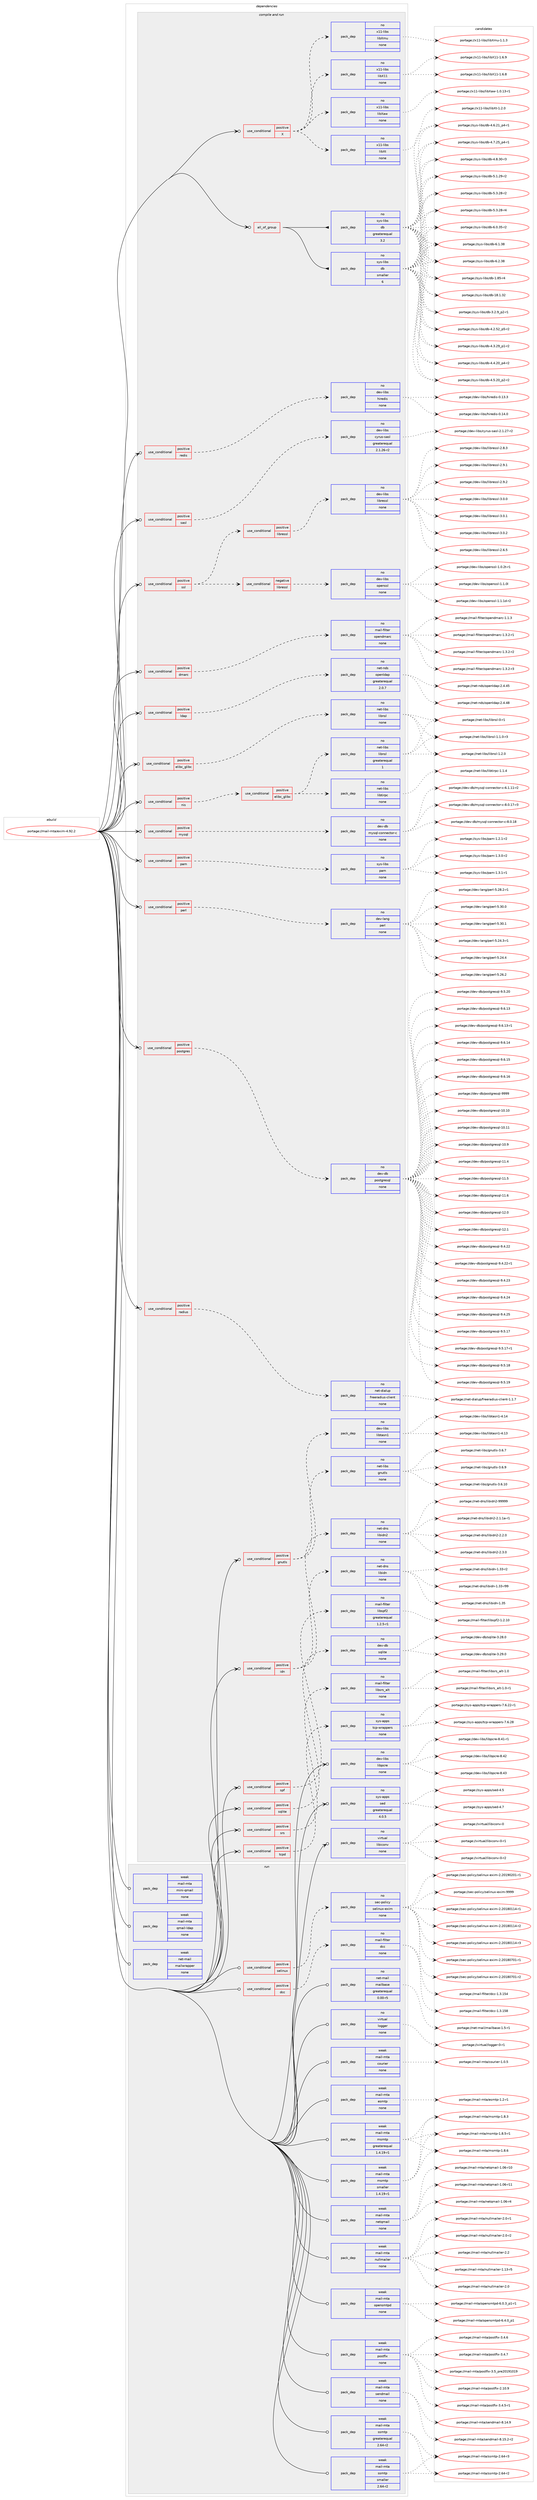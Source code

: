 digraph prolog {

# *************
# Graph options
# *************

newrank=true;
concentrate=true;
compound=true;
graph [rankdir=LR,fontname=Helvetica,fontsize=10,ranksep=1.5];#, ranksep=2.5, nodesep=0.2];
edge  [arrowhead=vee];
node  [fontname=Helvetica,fontsize=10];

# **********
# The ebuild
# **********

subgraph cluster_leftcol {
color=gray;
rank=same;
label=<<i>ebuild</i>>;
id [label="portage://mail-mta/exim-4.92.2", color=red, width=4, href="../mail-mta/exim-4.92.2.svg"];
}

# ****************
# The dependencies
# ****************

subgraph cluster_midcol {
color=gray;
label=<<i>dependencies</i>>;
subgraph cluster_compile {
fillcolor="#eeeeee";
style=filled;
label=<<i>compile</i>>;
}
subgraph cluster_compileandrun {
fillcolor="#eeeeee";
style=filled;
label=<<i>compile and run</i>>;
subgraph all110 {
dependency306724 [label=<<TABLE BORDER="0" CELLBORDER="1" CELLSPACING="0" CELLPADDING="4"><TR><TD CELLPADDING="10">all_of_group</TD></TR></TABLE>>, shape=none, color=red];subgraph pack224732 {
dependency306725 [label=<<TABLE BORDER="0" CELLBORDER="1" CELLSPACING="0" CELLPADDING="4" WIDTH="220"><TR><TD ROWSPAN="6" CELLPADDING="30">pack_dep</TD></TR><TR><TD WIDTH="110">no</TD></TR><TR><TD>sys-libs</TD></TR><TR><TD>db</TD></TR><TR><TD>greaterequal</TD></TR><TR><TD>3.2</TD></TR></TABLE>>, shape=none, color=blue];
}
dependency306724:e -> dependency306725:w [weight=20,style="solid",arrowhead="inv"];
subgraph pack224733 {
dependency306726 [label=<<TABLE BORDER="0" CELLBORDER="1" CELLSPACING="0" CELLPADDING="4" WIDTH="220"><TR><TD ROWSPAN="6" CELLPADDING="30">pack_dep</TD></TR><TR><TD WIDTH="110">no</TD></TR><TR><TD>sys-libs</TD></TR><TR><TD>db</TD></TR><TR><TD>smaller</TD></TR><TR><TD>6</TD></TR></TABLE>>, shape=none, color=blue];
}
dependency306724:e -> dependency306726:w [weight=20,style="solid",arrowhead="inv"];
}
id:e -> dependency306724:w [weight=20,style="solid",arrowhead="odotvee"];
subgraph cond77072 {
dependency306727 [label=<<TABLE BORDER="0" CELLBORDER="1" CELLSPACING="0" CELLPADDING="4"><TR><TD ROWSPAN="3" CELLPADDING="10">use_conditional</TD></TR><TR><TD>positive</TD></TR><TR><TD>X</TD></TR></TABLE>>, shape=none, color=red];
subgraph pack224734 {
dependency306728 [label=<<TABLE BORDER="0" CELLBORDER="1" CELLSPACING="0" CELLPADDING="4" WIDTH="220"><TR><TD ROWSPAN="6" CELLPADDING="30">pack_dep</TD></TR><TR><TD WIDTH="110">no</TD></TR><TR><TD>x11-libs</TD></TR><TR><TD>libX11</TD></TR><TR><TD>none</TD></TR><TR><TD></TD></TR></TABLE>>, shape=none, color=blue];
}
dependency306727:e -> dependency306728:w [weight=20,style="dashed",arrowhead="vee"];
subgraph pack224735 {
dependency306729 [label=<<TABLE BORDER="0" CELLBORDER="1" CELLSPACING="0" CELLPADDING="4" WIDTH="220"><TR><TD ROWSPAN="6" CELLPADDING="30">pack_dep</TD></TR><TR><TD WIDTH="110">no</TD></TR><TR><TD>x11-libs</TD></TR><TR><TD>libXmu</TD></TR><TR><TD>none</TD></TR><TR><TD></TD></TR></TABLE>>, shape=none, color=blue];
}
dependency306727:e -> dependency306729:w [weight=20,style="dashed",arrowhead="vee"];
subgraph pack224736 {
dependency306730 [label=<<TABLE BORDER="0" CELLBORDER="1" CELLSPACING="0" CELLPADDING="4" WIDTH="220"><TR><TD ROWSPAN="6" CELLPADDING="30">pack_dep</TD></TR><TR><TD WIDTH="110">no</TD></TR><TR><TD>x11-libs</TD></TR><TR><TD>libXt</TD></TR><TR><TD>none</TD></TR><TR><TD></TD></TR></TABLE>>, shape=none, color=blue];
}
dependency306727:e -> dependency306730:w [weight=20,style="dashed",arrowhead="vee"];
subgraph pack224737 {
dependency306731 [label=<<TABLE BORDER="0" CELLBORDER="1" CELLSPACING="0" CELLPADDING="4" WIDTH="220"><TR><TD ROWSPAN="6" CELLPADDING="30">pack_dep</TD></TR><TR><TD WIDTH="110">no</TD></TR><TR><TD>x11-libs</TD></TR><TR><TD>libXaw</TD></TR><TR><TD>none</TD></TR><TR><TD></TD></TR></TABLE>>, shape=none, color=blue];
}
dependency306727:e -> dependency306731:w [weight=20,style="dashed",arrowhead="vee"];
}
id:e -> dependency306727:w [weight=20,style="solid",arrowhead="odotvee"];
subgraph cond77073 {
dependency306732 [label=<<TABLE BORDER="0" CELLBORDER="1" CELLSPACING="0" CELLPADDING="4"><TR><TD ROWSPAN="3" CELLPADDING="10">use_conditional</TD></TR><TR><TD>positive</TD></TR><TR><TD>dmarc</TD></TR></TABLE>>, shape=none, color=red];
subgraph pack224738 {
dependency306733 [label=<<TABLE BORDER="0" CELLBORDER="1" CELLSPACING="0" CELLPADDING="4" WIDTH="220"><TR><TD ROWSPAN="6" CELLPADDING="30">pack_dep</TD></TR><TR><TD WIDTH="110">no</TD></TR><TR><TD>mail-filter</TD></TR><TR><TD>opendmarc</TD></TR><TR><TD>none</TD></TR><TR><TD></TD></TR></TABLE>>, shape=none, color=blue];
}
dependency306732:e -> dependency306733:w [weight=20,style="dashed",arrowhead="vee"];
}
id:e -> dependency306732:w [weight=20,style="solid",arrowhead="odotvee"];
subgraph cond77074 {
dependency306734 [label=<<TABLE BORDER="0" CELLBORDER="1" CELLSPACING="0" CELLPADDING="4"><TR><TD ROWSPAN="3" CELLPADDING="10">use_conditional</TD></TR><TR><TD>positive</TD></TR><TR><TD>elibc_glibc</TD></TR></TABLE>>, shape=none, color=red];
subgraph pack224739 {
dependency306735 [label=<<TABLE BORDER="0" CELLBORDER="1" CELLSPACING="0" CELLPADDING="4" WIDTH="220"><TR><TD ROWSPAN="6" CELLPADDING="30">pack_dep</TD></TR><TR><TD WIDTH="110">no</TD></TR><TR><TD>net-libs</TD></TR><TR><TD>libnsl</TD></TR><TR><TD>none</TD></TR><TR><TD></TD></TR></TABLE>>, shape=none, color=blue];
}
dependency306734:e -> dependency306735:w [weight=20,style="dashed",arrowhead="vee"];
}
id:e -> dependency306734:w [weight=20,style="solid",arrowhead="odotvee"];
subgraph cond77075 {
dependency306736 [label=<<TABLE BORDER="0" CELLBORDER="1" CELLSPACING="0" CELLPADDING="4"><TR><TD ROWSPAN="3" CELLPADDING="10">use_conditional</TD></TR><TR><TD>positive</TD></TR><TR><TD>gnutls</TD></TR></TABLE>>, shape=none, color=red];
subgraph pack224740 {
dependency306737 [label=<<TABLE BORDER="0" CELLBORDER="1" CELLSPACING="0" CELLPADDING="4" WIDTH="220"><TR><TD ROWSPAN="6" CELLPADDING="30">pack_dep</TD></TR><TR><TD WIDTH="110">no</TD></TR><TR><TD>net-libs</TD></TR><TR><TD>gnutls</TD></TR><TR><TD>none</TD></TR><TR><TD></TD></TR></TABLE>>, shape=none, color=blue];
}
dependency306736:e -> dependency306737:w [weight=20,style="dashed",arrowhead="vee"];
subgraph pack224741 {
dependency306738 [label=<<TABLE BORDER="0" CELLBORDER="1" CELLSPACING="0" CELLPADDING="4" WIDTH="220"><TR><TD ROWSPAN="6" CELLPADDING="30">pack_dep</TD></TR><TR><TD WIDTH="110">no</TD></TR><TR><TD>dev-libs</TD></TR><TR><TD>libtasn1</TD></TR><TR><TD>none</TD></TR><TR><TD></TD></TR></TABLE>>, shape=none, color=blue];
}
dependency306736:e -> dependency306738:w [weight=20,style="dashed",arrowhead="vee"];
}
id:e -> dependency306736:w [weight=20,style="solid",arrowhead="odotvee"];
subgraph cond77076 {
dependency306739 [label=<<TABLE BORDER="0" CELLBORDER="1" CELLSPACING="0" CELLPADDING="4"><TR><TD ROWSPAN="3" CELLPADDING="10">use_conditional</TD></TR><TR><TD>positive</TD></TR><TR><TD>idn</TD></TR></TABLE>>, shape=none, color=red];
subgraph pack224742 {
dependency306740 [label=<<TABLE BORDER="0" CELLBORDER="1" CELLSPACING="0" CELLPADDING="4" WIDTH="220"><TR><TD ROWSPAN="6" CELLPADDING="30">pack_dep</TD></TR><TR><TD WIDTH="110">no</TD></TR><TR><TD>net-dns</TD></TR><TR><TD>libidn</TD></TR><TR><TD>none</TD></TR><TR><TD></TD></TR></TABLE>>, shape=none, color=blue];
}
dependency306739:e -> dependency306740:w [weight=20,style="dashed",arrowhead="vee"];
subgraph pack224743 {
dependency306741 [label=<<TABLE BORDER="0" CELLBORDER="1" CELLSPACING="0" CELLPADDING="4" WIDTH="220"><TR><TD ROWSPAN="6" CELLPADDING="30">pack_dep</TD></TR><TR><TD WIDTH="110">no</TD></TR><TR><TD>net-dns</TD></TR><TR><TD>libidn2</TD></TR><TR><TD>none</TD></TR><TR><TD></TD></TR></TABLE>>, shape=none, color=blue];
}
dependency306739:e -> dependency306741:w [weight=20,style="dashed",arrowhead="vee"];
}
id:e -> dependency306739:w [weight=20,style="solid",arrowhead="odotvee"];
subgraph cond77077 {
dependency306742 [label=<<TABLE BORDER="0" CELLBORDER="1" CELLSPACING="0" CELLPADDING="4"><TR><TD ROWSPAN="3" CELLPADDING="10">use_conditional</TD></TR><TR><TD>positive</TD></TR><TR><TD>ldap</TD></TR></TABLE>>, shape=none, color=red];
subgraph pack224744 {
dependency306743 [label=<<TABLE BORDER="0" CELLBORDER="1" CELLSPACING="0" CELLPADDING="4" WIDTH="220"><TR><TD ROWSPAN="6" CELLPADDING="30">pack_dep</TD></TR><TR><TD WIDTH="110">no</TD></TR><TR><TD>net-nds</TD></TR><TR><TD>openldap</TD></TR><TR><TD>greaterequal</TD></TR><TR><TD>2.0.7</TD></TR></TABLE>>, shape=none, color=blue];
}
dependency306742:e -> dependency306743:w [weight=20,style="dashed",arrowhead="vee"];
}
id:e -> dependency306742:w [weight=20,style="solid",arrowhead="odotvee"];
subgraph cond77078 {
dependency306744 [label=<<TABLE BORDER="0" CELLBORDER="1" CELLSPACING="0" CELLPADDING="4"><TR><TD ROWSPAN="3" CELLPADDING="10">use_conditional</TD></TR><TR><TD>positive</TD></TR><TR><TD>mysql</TD></TR></TABLE>>, shape=none, color=red];
subgraph pack224745 {
dependency306745 [label=<<TABLE BORDER="0" CELLBORDER="1" CELLSPACING="0" CELLPADDING="4" WIDTH="220"><TR><TD ROWSPAN="6" CELLPADDING="30">pack_dep</TD></TR><TR><TD WIDTH="110">no</TD></TR><TR><TD>dev-db</TD></TR><TR><TD>mysql-connector-c</TD></TR><TR><TD>none</TD></TR><TR><TD></TD></TR></TABLE>>, shape=none, color=blue];
}
dependency306744:e -> dependency306745:w [weight=20,style="dashed",arrowhead="vee"];
}
id:e -> dependency306744:w [weight=20,style="solid",arrowhead="odotvee"];
subgraph cond77079 {
dependency306746 [label=<<TABLE BORDER="0" CELLBORDER="1" CELLSPACING="0" CELLPADDING="4"><TR><TD ROWSPAN="3" CELLPADDING="10">use_conditional</TD></TR><TR><TD>positive</TD></TR><TR><TD>nis</TD></TR></TABLE>>, shape=none, color=red];
subgraph cond77080 {
dependency306747 [label=<<TABLE BORDER="0" CELLBORDER="1" CELLSPACING="0" CELLPADDING="4"><TR><TD ROWSPAN="3" CELLPADDING="10">use_conditional</TD></TR><TR><TD>positive</TD></TR><TR><TD>elibc_glibc</TD></TR></TABLE>>, shape=none, color=red];
subgraph pack224746 {
dependency306748 [label=<<TABLE BORDER="0" CELLBORDER="1" CELLSPACING="0" CELLPADDING="4" WIDTH="220"><TR><TD ROWSPAN="6" CELLPADDING="30">pack_dep</TD></TR><TR><TD WIDTH="110">no</TD></TR><TR><TD>net-libs</TD></TR><TR><TD>libtirpc</TD></TR><TR><TD>none</TD></TR><TR><TD></TD></TR></TABLE>>, shape=none, color=blue];
}
dependency306747:e -> dependency306748:w [weight=20,style="dashed",arrowhead="vee"];
subgraph pack224747 {
dependency306749 [label=<<TABLE BORDER="0" CELLBORDER="1" CELLSPACING="0" CELLPADDING="4" WIDTH="220"><TR><TD ROWSPAN="6" CELLPADDING="30">pack_dep</TD></TR><TR><TD WIDTH="110">no</TD></TR><TR><TD>net-libs</TD></TR><TR><TD>libnsl</TD></TR><TR><TD>greaterequal</TD></TR><TR><TD>1</TD></TR></TABLE>>, shape=none, color=blue];
}
dependency306747:e -> dependency306749:w [weight=20,style="dashed",arrowhead="vee"];
}
dependency306746:e -> dependency306747:w [weight=20,style="dashed",arrowhead="vee"];
}
id:e -> dependency306746:w [weight=20,style="solid",arrowhead="odotvee"];
subgraph cond77081 {
dependency306750 [label=<<TABLE BORDER="0" CELLBORDER="1" CELLSPACING="0" CELLPADDING="4"><TR><TD ROWSPAN="3" CELLPADDING="10">use_conditional</TD></TR><TR><TD>positive</TD></TR><TR><TD>pam</TD></TR></TABLE>>, shape=none, color=red];
subgraph pack224748 {
dependency306751 [label=<<TABLE BORDER="0" CELLBORDER="1" CELLSPACING="0" CELLPADDING="4" WIDTH="220"><TR><TD ROWSPAN="6" CELLPADDING="30">pack_dep</TD></TR><TR><TD WIDTH="110">no</TD></TR><TR><TD>sys-libs</TD></TR><TR><TD>pam</TD></TR><TR><TD>none</TD></TR><TR><TD></TD></TR></TABLE>>, shape=none, color=blue];
}
dependency306750:e -> dependency306751:w [weight=20,style="dashed",arrowhead="vee"];
}
id:e -> dependency306750:w [weight=20,style="solid",arrowhead="odotvee"];
subgraph cond77082 {
dependency306752 [label=<<TABLE BORDER="0" CELLBORDER="1" CELLSPACING="0" CELLPADDING="4"><TR><TD ROWSPAN="3" CELLPADDING="10">use_conditional</TD></TR><TR><TD>positive</TD></TR><TR><TD>perl</TD></TR></TABLE>>, shape=none, color=red];
subgraph pack224749 {
dependency306753 [label=<<TABLE BORDER="0" CELLBORDER="1" CELLSPACING="0" CELLPADDING="4" WIDTH="220"><TR><TD ROWSPAN="6" CELLPADDING="30">pack_dep</TD></TR><TR><TD WIDTH="110">no</TD></TR><TR><TD>dev-lang</TD></TR><TR><TD>perl</TD></TR><TR><TD>none</TD></TR><TR><TD></TD></TR></TABLE>>, shape=none, color=blue];
}
dependency306752:e -> dependency306753:w [weight=20,style="dashed",arrowhead="vee"];
}
id:e -> dependency306752:w [weight=20,style="solid",arrowhead="odotvee"];
subgraph cond77083 {
dependency306754 [label=<<TABLE BORDER="0" CELLBORDER="1" CELLSPACING="0" CELLPADDING="4"><TR><TD ROWSPAN="3" CELLPADDING="10">use_conditional</TD></TR><TR><TD>positive</TD></TR><TR><TD>postgres</TD></TR></TABLE>>, shape=none, color=red];
subgraph pack224750 {
dependency306755 [label=<<TABLE BORDER="0" CELLBORDER="1" CELLSPACING="0" CELLPADDING="4" WIDTH="220"><TR><TD ROWSPAN="6" CELLPADDING="30">pack_dep</TD></TR><TR><TD WIDTH="110">no</TD></TR><TR><TD>dev-db</TD></TR><TR><TD>postgresql</TD></TR><TR><TD>none</TD></TR><TR><TD></TD></TR></TABLE>>, shape=none, color=blue];
}
dependency306754:e -> dependency306755:w [weight=20,style="dashed",arrowhead="vee"];
}
id:e -> dependency306754:w [weight=20,style="solid",arrowhead="odotvee"];
subgraph cond77084 {
dependency306756 [label=<<TABLE BORDER="0" CELLBORDER="1" CELLSPACING="0" CELLPADDING="4"><TR><TD ROWSPAN="3" CELLPADDING="10">use_conditional</TD></TR><TR><TD>positive</TD></TR><TR><TD>radius</TD></TR></TABLE>>, shape=none, color=red];
subgraph pack224751 {
dependency306757 [label=<<TABLE BORDER="0" CELLBORDER="1" CELLSPACING="0" CELLPADDING="4" WIDTH="220"><TR><TD ROWSPAN="6" CELLPADDING="30">pack_dep</TD></TR><TR><TD WIDTH="110">no</TD></TR><TR><TD>net-dialup</TD></TR><TR><TD>freeradius-client</TD></TR><TR><TD>none</TD></TR><TR><TD></TD></TR></TABLE>>, shape=none, color=blue];
}
dependency306756:e -> dependency306757:w [weight=20,style="dashed",arrowhead="vee"];
}
id:e -> dependency306756:w [weight=20,style="solid",arrowhead="odotvee"];
subgraph cond77085 {
dependency306758 [label=<<TABLE BORDER="0" CELLBORDER="1" CELLSPACING="0" CELLPADDING="4"><TR><TD ROWSPAN="3" CELLPADDING="10">use_conditional</TD></TR><TR><TD>positive</TD></TR><TR><TD>redis</TD></TR></TABLE>>, shape=none, color=red];
subgraph pack224752 {
dependency306759 [label=<<TABLE BORDER="0" CELLBORDER="1" CELLSPACING="0" CELLPADDING="4" WIDTH="220"><TR><TD ROWSPAN="6" CELLPADDING="30">pack_dep</TD></TR><TR><TD WIDTH="110">no</TD></TR><TR><TD>dev-libs</TD></TR><TR><TD>hiredis</TD></TR><TR><TD>none</TD></TR><TR><TD></TD></TR></TABLE>>, shape=none, color=blue];
}
dependency306758:e -> dependency306759:w [weight=20,style="dashed",arrowhead="vee"];
}
id:e -> dependency306758:w [weight=20,style="solid",arrowhead="odotvee"];
subgraph cond77086 {
dependency306760 [label=<<TABLE BORDER="0" CELLBORDER="1" CELLSPACING="0" CELLPADDING="4"><TR><TD ROWSPAN="3" CELLPADDING="10">use_conditional</TD></TR><TR><TD>positive</TD></TR><TR><TD>sasl</TD></TR></TABLE>>, shape=none, color=red];
subgraph pack224753 {
dependency306761 [label=<<TABLE BORDER="0" CELLBORDER="1" CELLSPACING="0" CELLPADDING="4" WIDTH="220"><TR><TD ROWSPAN="6" CELLPADDING="30">pack_dep</TD></TR><TR><TD WIDTH="110">no</TD></TR><TR><TD>dev-libs</TD></TR><TR><TD>cyrus-sasl</TD></TR><TR><TD>greaterequal</TD></TR><TR><TD>2.1.26-r2</TD></TR></TABLE>>, shape=none, color=blue];
}
dependency306760:e -> dependency306761:w [weight=20,style="dashed",arrowhead="vee"];
}
id:e -> dependency306760:w [weight=20,style="solid",arrowhead="odotvee"];
subgraph cond77087 {
dependency306762 [label=<<TABLE BORDER="0" CELLBORDER="1" CELLSPACING="0" CELLPADDING="4"><TR><TD ROWSPAN="3" CELLPADDING="10">use_conditional</TD></TR><TR><TD>positive</TD></TR><TR><TD>spf</TD></TR></TABLE>>, shape=none, color=red];
subgraph pack224754 {
dependency306763 [label=<<TABLE BORDER="0" CELLBORDER="1" CELLSPACING="0" CELLPADDING="4" WIDTH="220"><TR><TD ROWSPAN="6" CELLPADDING="30">pack_dep</TD></TR><TR><TD WIDTH="110">no</TD></TR><TR><TD>mail-filter</TD></TR><TR><TD>libspf2</TD></TR><TR><TD>greaterequal</TD></TR><TR><TD>1.2.5-r1</TD></TR></TABLE>>, shape=none, color=blue];
}
dependency306762:e -> dependency306763:w [weight=20,style="dashed",arrowhead="vee"];
}
id:e -> dependency306762:w [weight=20,style="solid",arrowhead="odotvee"];
subgraph cond77088 {
dependency306764 [label=<<TABLE BORDER="0" CELLBORDER="1" CELLSPACING="0" CELLPADDING="4"><TR><TD ROWSPAN="3" CELLPADDING="10">use_conditional</TD></TR><TR><TD>positive</TD></TR><TR><TD>sqlite</TD></TR></TABLE>>, shape=none, color=red];
subgraph pack224755 {
dependency306765 [label=<<TABLE BORDER="0" CELLBORDER="1" CELLSPACING="0" CELLPADDING="4" WIDTH="220"><TR><TD ROWSPAN="6" CELLPADDING="30">pack_dep</TD></TR><TR><TD WIDTH="110">no</TD></TR><TR><TD>dev-db</TD></TR><TR><TD>sqlite</TD></TR><TR><TD>none</TD></TR><TR><TD></TD></TR></TABLE>>, shape=none, color=blue];
}
dependency306764:e -> dependency306765:w [weight=20,style="dashed",arrowhead="vee"];
}
id:e -> dependency306764:w [weight=20,style="solid",arrowhead="odotvee"];
subgraph cond77089 {
dependency306766 [label=<<TABLE BORDER="0" CELLBORDER="1" CELLSPACING="0" CELLPADDING="4"><TR><TD ROWSPAN="3" CELLPADDING="10">use_conditional</TD></TR><TR><TD>positive</TD></TR><TR><TD>srs</TD></TR></TABLE>>, shape=none, color=red];
subgraph pack224756 {
dependency306767 [label=<<TABLE BORDER="0" CELLBORDER="1" CELLSPACING="0" CELLPADDING="4" WIDTH="220"><TR><TD ROWSPAN="6" CELLPADDING="30">pack_dep</TD></TR><TR><TD WIDTH="110">no</TD></TR><TR><TD>mail-filter</TD></TR><TR><TD>libsrs_alt</TD></TR><TR><TD>none</TD></TR><TR><TD></TD></TR></TABLE>>, shape=none, color=blue];
}
dependency306766:e -> dependency306767:w [weight=20,style="dashed",arrowhead="vee"];
}
id:e -> dependency306766:w [weight=20,style="solid",arrowhead="odotvee"];
subgraph cond77090 {
dependency306768 [label=<<TABLE BORDER="0" CELLBORDER="1" CELLSPACING="0" CELLPADDING="4"><TR><TD ROWSPAN="3" CELLPADDING="10">use_conditional</TD></TR><TR><TD>positive</TD></TR><TR><TD>ssl</TD></TR></TABLE>>, shape=none, color=red];
subgraph cond77091 {
dependency306769 [label=<<TABLE BORDER="0" CELLBORDER="1" CELLSPACING="0" CELLPADDING="4"><TR><TD ROWSPAN="3" CELLPADDING="10">use_conditional</TD></TR><TR><TD>negative</TD></TR><TR><TD>libressl</TD></TR></TABLE>>, shape=none, color=red];
subgraph pack224757 {
dependency306770 [label=<<TABLE BORDER="0" CELLBORDER="1" CELLSPACING="0" CELLPADDING="4" WIDTH="220"><TR><TD ROWSPAN="6" CELLPADDING="30">pack_dep</TD></TR><TR><TD WIDTH="110">no</TD></TR><TR><TD>dev-libs</TD></TR><TR><TD>openssl</TD></TR><TR><TD>none</TD></TR><TR><TD></TD></TR></TABLE>>, shape=none, color=blue];
}
dependency306769:e -> dependency306770:w [weight=20,style="dashed",arrowhead="vee"];
}
dependency306768:e -> dependency306769:w [weight=20,style="dashed",arrowhead="vee"];
subgraph cond77092 {
dependency306771 [label=<<TABLE BORDER="0" CELLBORDER="1" CELLSPACING="0" CELLPADDING="4"><TR><TD ROWSPAN="3" CELLPADDING="10">use_conditional</TD></TR><TR><TD>positive</TD></TR><TR><TD>libressl</TD></TR></TABLE>>, shape=none, color=red];
subgraph pack224758 {
dependency306772 [label=<<TABLE BORDER="0" CELLBORDER="1" CELLSPACING="0" CELLPADDING="4" WIDTH="220"><TR><TD ROWSPAN="6" CELLPADDING="30">pack_dep</TD></TR><TR><TD WIDTH="110">no</TD></TR><TR><TD>dev-libs</TD></TR><TR><TD>libressl</TD></TR><TR><TD>none</TD></TR><TR><TD></TD></TR></TABLE>>, shape=none, color=blue];
}
dependency306771:e -> dependency306772:w [weight=20,style="dashed",arrowhead="vee"];
}
dependency306768:e -> dependency306771:w [weight=20,style="dashed",arrowhead="vee"];
}
id:e -> dependency306768:w [weight=20,style="solid",arrowhead="odotvee"];
subgraph cond77093 {
dependency306773 [label=<<TABLE BORDER="0" CELLBORDER="1" CELLSPACING="0" CELLPADDING="4"><TR><TD ROWSPAN="3" CELLPADDING="10">use_conditional</TD></TR><TR><TD>positive</TD></TR><TR><TD>tcpd</TD></TR></TABLE>>, shape=none, color=red];
subgraph pack224759 {
dependency306774 [label=<<TABLE BORDER="0" CELLBORDER="1" CELLSPACING="0" CELLPADDING="4" WIDTH="220"><TR><TD ROWSPAN="6" CELLPADDING="30">pack_dep</TD></TR><TR><TD WIDTH="110">no</TD></TR><TR><TD>sys-apps</TD></TR><TR><TD>tcp-wrappers</TD></TR><TR><TD>none</TD></TR><TR><TD></TD></TR></TABLE>>, shape=none, color=blue];
}
dependency306773:e -> dependency306774:w [weight=20,style="dashed",arrowhead="vee"];
}
id:e -> dependency306773:w [weight=20,style="solid",arrowhead="odotvee"];
subgraph pack224760 {
dependency306775 [label=<<TABLE BORDER="0" CELLBORDER="1" CELLSPACING="0" CELLPADDING="4" WIDTH="220"><TR><TD ROWSPAN="6" CELLPADDING="30">pack_dep</TD></TR><TR><TD WIDTH="110">no</TD></TR><TR><TD>dev-libs</TD></TR><TR><TD>libpcre</TD></TR><TR><TD>none</TD></TR><TR><TD></TD></TR></TABLE>>, shape=none, color=blue];
}
id:e -> dependency306775:w [weight=20,style="solid",arrowhead="odotvee"];
subgraph pack224761 {
dependency306776 [label=<<TABLE BORDER="0" CELLBORDER="1" CELLSPACING="0" CELLPADDING="4" WIDTH="220"><TR><TD ROWSPAN="6" CELLPADDING="30">pack_dep</TD></TR><TR><TD WIDTH="110">no</TD></TR><TR><TD>sys-apps</TD></TR><TR><TD>sed</TD></TR><TR><TD>greaterequal</TD></TR><TR><TD>4.0.5</TD></TR></TABLE>>, shape=none, color=blue];
}
id:e -> dependency306776:w [weight=20,style="solid",arrowhead="odotvee"];
subgraph pack224762 {
dependency306777 [label=<<TABLE BORDER="0" CELLBORDER="1" CELLSPACING="0" CELLPADDING="4" WIDTH="220"><TR><TD ROWSPAN="6" CELLPADDING="30">pack_dep</TD></TR><TR><TD WIDTH="110">no</TD></TR><TR><TD>virtual</TD></TR><TR><TD>libiconv</TD></TR><TR><TD>none</TD></TR><TR><TD></TD></TR></TABLE>>, shape=none, color=blue];
}
id:e -> dependency306777:w [weight=20,style="solid",arrowhead="odotvee"];
}
subgraph cluster_run {
fillcolor="#eeeeee";
style=filled;
label=<<i>run</i>>;
subgraph cond77094 {
dependency306778 [label=<<TABLE BORDER="0" CELLBORDER="1" CELLSPACING="0" CELLPADDING="4"><TR><TD ROWSPAN="3" CELLPADDING="10">use_conditional</TD></TR><TR><TD>positive</TD></TR><TR><TD>dcc</TD></TR></TABLE>>, shape=none, color=red];
subgraph pack224763 {
dependency306779 [label=<<TABLE BORDER="0" CELLBORDER="1" CELLSPACING="0" CELLPADDING="4" WIDTH="220"><TR><TD ROWSPAN="6" CELLPADDING="30">pack_dep</TD></TR><TR><TD WIDTH="110">no</TD></TR><TR><TD>mail-filter</TD></TR><TR><TD>dcc</TD></TR><TR><TD>none</TD></TR><TR><TD></TD></TR></TABLE>>, shape=none, color=blue];
}
dependency306778:e -> dependency306779:w [weight=20,style="dashed",arrowhead="vee"];
}
id:e -> dependency306778:w [weight=20,style="solid",arrowhead="odot"];
subgraph cond77095 {
dependency306780 [label=<<TABLE BORDER="0" CELLBORDER="1" CELLSPACING="0" CELLPADDING="4"><TR><TD ROWSPAN="3" CELLPADDING="10">use_conditional</TD></TR><TR><TD>positive</TD></TR><TR><TD>selinux</TD></TR></TABLE>>, shape=none, color=red];
subgraph pack224764 {
dependency306781 [label=<<TABLE BORDER="0" CELLBORDER="1" CELLSPACING="0" CELLPADDING="4" WIDTH="220"><TR><TD ROWSPAN="6" CELLPADDING="30">pack_dep</TD></TR><TR><TD WIDTH="110">no</TD></TR><TR><TD>sec-policy</TD></TR><TR><TD>selinux-exim</TD></TR><TR><TD>none</TD></TR><TR><TD></TD></TR></TABLE>>, shape=none, color=blue];
}
dependency306780:e -> dependency306781:w [weight=20,style="dashed",arrowhead="vee"];
}
id:e -> dependency306780:w [weight=20,style="solid",arrowhead="odot"];
subgraph pack224765 {
dependency306782 [label=<<TABLE BORDER="0" CELLBORDER="1" CELLSPACING="0" CELLPADDING="4" WIDTH="220"><TR><TD ROWSPAN="6" CELLPADDING="30">pack_dep</TD></TR><TR><TD WIDTH="110">no</TD></TR><TR><TD>net-mail</TD></TR><TR><TD>mailbase</TD></TR><TR><TD>greaterequal</TD></TR><TR><TD>0.00-r5</TD></TR></TABLE>>, shape=none, color=blue];
}
id:e -> dependency306782:w [weight=20,style="solid",arrowhead="odot"];
subgraph pack224766 {
dependency306783 [label=<<TABLE BORDER="0" CELLBORDER="1" CELLSPACING="0" CELLPADDING="4" WIDTH="220"><TR><TD ROWSPAN="6" CELLPADDING="30">pack_dep</TD></TR><TR><TD WIDTH="110">no</TD></TR><TR><TD>virtual</TD></TR><TR><TD>logger</TD></TR><TR><TD>none</TD></TR><TR><TD></TD></TR></TABLE>>, shape=none, color=blue];
}
id:e -> dependency306783:w [weight=20,style="solid",arrowhead="odot"];
subgraph pack224767 {
dependency306784 [label=<<TABLE BORDER="0" CELLBORDER="1" CELLSPACING="0" CELLPADDING="4" WIDTH="220"><TR><TD ROWSPAN="6" CELLPADDING="30">pack_dep</TD></TR><TR><TD WIDTH="110">weak</TD></TR><TR><TD>mail-mta</TD></TR><TR><TD>courier</TD></TR><TR><TD>none</TD></TR><TR><TD></TD></TR></TABLE>>, shape=none, color=blue];
}
id:e -> dependency306784:w [weight=20,style="solid",arrowhead="odot"];
subgraph pack224768 {
dependency306785 [label=<<TABLE BORDER="0" CELLBORDER="1" CELLSPACING="0" CELLPADDING="4" WIDTH="220"><TR><TD ROWSPAN="6" CELLPADDING="30">pack_dep</TD></TR><TR><TD WIDTH="110">weak</TD></TR><TR><TD>mail-mta</TD></TR><TR><TD>esmtp</TD></TR><TR><TD>none</TD></TR><TR><TD></TD></TR></TABLE>>, shape=none, color=blue];
}
id:e -> dependency306785:w [weight=20,style="solid",arrowhead="odot"];
subgraph pack224769 {
dependency306786 [label=<<TABLE BORDER="0" CELLBORDER="1" CELLSPACING="0" CELLPADDING="4" WIDTH="220"><TR><TD ROWSPAN="6" CELLPADDING="30">pack_dep</TD></TR><TR><TD WIDTH="110">weak</TD></TR><TR><TD>mail-mta</TD></TR><TR><TD>mini-qmail</TD></TR><TR><TD>none</TD></TR><TR><TD></TD></TR></TABLE>>, shape=none, color=blue];
}
id:e -> dependency306786:w [weight=20,style="solid",arrowhead="odot"];
subgraph pack224770 {
dependency306787 [label=<<TABLE BORDER="0" CELLBORDER="1" CELLSPACING="0" CELLPADDING="4" WIDTH="220"><TR><TD ROWSPAN="6" CELLPADDING="30">pack_dep</TD></TR><TR><TD WIDTH="110">weak</TD></TR><TR><TD>mail-mta</TD></TR><TR><TD>msmtp</TD></TR><TR><TD>greaterequal</TD></TR><TR><TD>1.4.19-r1</TD></TR></TABLE>>, shape=none, color=blue];
}
id:e -> dependency306787:w [weight=20,style="solid",arrowhead="odot"];
subgraph pack224771 {
dependency306788 [label=<<TABLE BORDER="0" CELLBORDER="1" CELLSPACING="0" CELLPADDING="4" WIDTH="220"><TR><TD ROWSPAN="6" CELLPADDING="30">pack_dep</TD></TR><TR><TD WIDTH="110">weak</TD></TR><TR><TD>mail-mta</TD></TR><TR><TD>msmtp</TD></TR><TR><TD>smaller</TD></TR><TR><TD>1.4.19-r1</TD></TR></TABLE>>, shape=none, color=blue];
}
id:e -> dependency306788:w [weight=20,style="solid",arrowhead="odot"];
subgraph pack224772 {
dependency306789 [label=<<TABLE BORDER="0" CELLBORDER="1" CELLSPACING="0" CELLPADDING="4" WIDTH="220"><TR><TD ROWSPAN="6" CELLPADDING="30">pack_dep</TD></TR><TR><TD WIDTH="110">weak</TD></TR><TR><TD>mail-mta</TD></TR><TR><TD>netqmail</TD></TR><TR><TD>none</TD></TR><TR><TD></TD></TR></TABLE>>, shape=none, color=blue];
}
id:e -> dependency306789:w [weight=20,style="solid",arrowhead="odot"];
subgraph pack224773 {
dependency306790 [label=<<TABLE BORDER="0" CELLBORDER="1" CELLSPACING="0" CELLPADDING="4" WIDTH="220"><TR><TD ROWSPAN="6" CELLPADDING="30">pack_dep</TD></TR><TR><TD WIDTH="110">weak</TD></TR><TR><TD>mail-mta</TD></TR><TR><TD>nullmailer</TD></TR><TR><TD>none</TD></TR><TR><TD></TD></TR></TABLE>>, shape=none, color=blue];
}
id:e -> dependency306790:w [weight=20,style="solid",arrowhead="odot"];
subgraph pack224774 {
dependency306791 [label=<<TABLE BORDER="0" CELLBORDER="1" CELLSPACING="0" CELLPADDING="4" WIDTH="220"><TR><TD ROWSPAN="6" CELLPADDING="30">pack_dep</TD></TR><TR><TD WIDTH="110">weak</TD></TR><TR><TD>mail-mta</TD></TR><TR><TD>opensmtpd</TD></TR><TR><TD>none</TD></TR><TR><TD></TD></TR></TABLE>>, shape=none, color=blue];
}
id:e -> dependency306791:w [weight=20,style="solid",arrowhead="odot"];
subgraph pack224775 {
dependency306792 [label=<<TABLE BORDER="0" CELLBORDER="1" CELLSPACING="0" CELLPADDING="4" WIDTH="220"><TR><TD ROWSPAN="6" CELLPADDING="30">pack_dep</TD></TR><TR><TD WIDTH="110">weak</TD></TR><TR><TD>mail-mta</TD></TR><TR><TD>postfix</TD></TR><TR><TD>none</TD></TR><TR><TD></TD></TR></TABLE>>, shape=none, color=blue];
}
id:e -> dependency306792:w [weight=20,style="solid",arrowhead="odot"];
subgraph pack224776 {
dependency306793 [label=<<TABLE BORDER="0" CELLBORDER="1" CELLSPACING="0" CELLPADDING="4" WIDTH="220"><TR><TD ROWSPAN="6" CELLPADDING="30">pack_dep</TD></TR><TR><TD WIDTH="110">weak</TD></TR><TR><TD>mail-mta</TD></TR><TR><TD>qmail-ldap</TD></TR><TR><TD>none</TD></TR><TR><TD></TD></TR></TABLE>>, shape=none, color=blue];
}
id:e -> dependency306793:w [weight=20,style="solid",arrowhead="odot"];
subgraph pack224777 {
dependency306794 [label=<<TABLE BORDER="0" CELLBORDER="1" CELLSPACING="0" CELLPADDING="4" WIDTH="220"><TR><TD ROWSPAN="6" CELLPADDING="30">pack_dep</TD></TR><TR><TD WIDTH="110">weak</TD></TR><TR><TD>mail-mta</TD></TR><TR><TD>sendmail</TD></TR><TR><TD>none</TD></TR><TR><TD></TD></TR></TABLE>>, shape=none, color=blue];
}
id:e -> dependency306794:w [weight=20,style="solid",arrowhead="odot"];
subgraph pack224778 {
dependency306795 [label=<<TABLE BORDER="0" CELLBORDER="1" CELLSPACING="0" CELLPADDING="4" WIDTH="220"><TR><TD ROWSPAN="6" CELLPADDING="30">pack_dep</TD></TR><TR><TD WIDTH="110">weak</TD></TR><TR><TD>mail-mta</TD></TR><TR><TD>ssmtp</TD></TR><TR><TD>greaterequal</TD></TR><TR><TD>2.64-r2</TD></TR></TABLE>>, shape=none, color=blue];
}
id:e -> dependency306795:w [weight=20,style="solid",arrowhead="odot"];
subgraph pack224779 {
dependency306796 [label=<<TABLE BORDER="0" CELLBORDER="1" CELLSPACING="0" CELLPADDING="4" WIDTH="220"><TR><TD ROWSPAN="6" CELLPADDING="30">pack_dep</TD></TR><TR><TD WIDTH="110">weak</TD></TR><TR><TD>mail-mta</TD></TR><TR><TD>ssmtp</TD></TR><TR><TD>smaller</TD></TR><TR><TD>2.64-r2</TD></TR></TABLE>>, shape=none, color=blue];
}
id:e -> dependency306796:w [weight=20,style="solid",arrowhead="odot"];
subgraph pack224780 {
dependency306797 [label=<<TABLE BORDER="0" CELLBORDER="1" CELLSPACING="0" CELLPADDING="4" WIDTH="220"><TR><TD ROWSPAN="6" CELLPADDING="30">pack_dep</TD></TR><TR><TD WIDTH="110">weak</TD></TR><TR><TD>net-mail</TD></TR><TR><TD>mailwrapper</TD></TR><TR><TD>none</TD></TR><TR><TD></TD></TR></TABLE>>, shape=none, color=blue];
}
id:e -> dependency306797:w [weight=20,style="solid",arrowhead="odot"];
}
}

# **************
# The candidates
# **************

subgraph cluster_choices {
rank=same;
color=gray;
label=<<i>candidates</i>>;

subgraph choice224732 {
color=black;
nodesep=1;
choiceportage1151211154510810598115471009845494656534511452 [label="portage://sys-libs/db-1.85-r4", color=red, width=4,href="../sys-libs/db-1.85-r4.svg"];
choiceportage115121115451081059811547100984549564649465150 [label="portage://sys-libs/db-18.1.32", color=red, width=4,href="../sys-libs/db-18.1.32.svg"];
choiceportage1151211154510810598115471009845514650465795112504511449 [label="portage://sys-libs/db-3.2.9_p2-r1", color=red, width=4,href="../sys-libs/db-3.2.9_p2-r1.svg"];
choiceportage115121115451081059811547100984552465046535095112534511450 [label="portage://sys-libs/db-4.2.52_p5-r2", color=red, width=4,href="../sys-libs/db-4.2.52_p5-r2.svg"];
choiceportage115121115451081059811547100984552465146505795112494511450 [label="portage://sys-libs/db-4.3.29_p1-r2", color=red, width=4,href="../sys-libs/db-4.3.29_p1-r2.svg"];
choiceportage115121115451081059811547100984552465246504895112524511450 [label="portage://sys-libs/db-4.4.20_p4-r2", color=red, width=4,href="../sys-libs/db-4.4.20_p4-r2.svg"];
choiceportage115121115451081059811547100984552465346504895112504511450 [label="portage://sys-libs/db-4.5.20_p2-r2", color=red, width=4,href="../sys-libs/db-4.5.20_p2-r2.svg"];
choiceportage115121115451081059811547100984552465446504995112524511449 [label="portage://sys-libs/db-4.6.21_p4-r1", color=red, width=4,href="../sys-libs/db-4.6.21_p4-r1.svg"];
choiceportage115121115451081059811547100984552465546505395112524511449 [label="portage://sys-libs/db-4.7.25_p4-r1", color=red, width=4,href="../sys-libs/db-4.7.25_p4-r1.svg"];
choiceportage11512111545108105981154710098455246564651484511451 [label="portage://sys-libs/db-4.8.30-r3", color=red, width=4,href="../sys-libs/db-4.8.30-r3.svg"];
choiceportage11512111545108105981154710098455346494650574511450 [label="portage://sys-libs/db-5.1.29-r2", color=red, width=4,href="../sys-libs/db-5.1.29-r2.svg"];
choiceportage11512111545108105981154710098455346514650564511450 [label="portage://sys-libs/db-5.3.28-r2", color=red, width=4,href="../sys-libs/db-5.3.28-r2.svg"];
choiceportage11512111545108105981154710098455346514650564511452 [label="portage://sys-libs/db-5.3.28-r4", color=red, width=4,href="../sys-libs/db-5.3.28-r4.svg"];
choiceportage11512111545108105981154710098455446484651534511450 [label="portage://sys-libs/db-6.0.35-r2", color=red, width=4,href="../sys-libs/db-6.0.35-r2.svg"];
choiceportage1151211154510810598115471009845544649465156 [label="portage://sys-libs/db-6.1.38", color=red, width=4,href="../sys-libs/db-6.1.38.svg"];
choiceportage1151211154510810598115471009845544650465156 [label="portage://sys-libs/db-6.2.38", color=red, width=4,href="../sys-libs/db-6.2.38.svg"];
dependency306725:e -> choiceportage1151211154510810598115471009845494656534511452:w [style=dotted,weight="100"];
dependency306725:e -> choiceportage115121115451081059811547100984549564649465150:w [style=dotted,weight="100"];
dependency306725:e -> choiceportage1151211154510810598115471009845514650465795112504511449:w [style=dotted,weight="100"];
dependency306725:e -> choiceportage115121115451081059811547100984552465046535095112534511450:w [style=dotted,weight="100"];
dependency306725:e -> choiceportage115121115451081059811547100984552465146505795112494511450:w [style=dotted,weight="100"];
dependency306725:e -> choiceportage115121115451081059811547100984552465246504895112524511450:w [style=dotted,weight="100"];
dependency306725:e -> choiceportage115121115451081059811547100984552465346504895112504511450:w [style=dotted,weight="100"];
dependency306725:e -> choiceportage115121115451081059811547100984552465446504995112524511449:w [style=dotted,weight="100"];
dependency306725:e -> choiceportage115121115451081059811547100984552465546505395112524511449:w [style=dotted,weight="100"];
dependency306725:e -> choiceportage11512111545108105981154710098455246564651484511451:w [style=dotted,weight="100"];
dependency306725:e -> choiceportage11512111545108105981154710098455346494650574511450:w [style=dotted,weight="100"];
dependency306725:e -> choiceportage11512111545108105981154710098455346514650564511450:w [style=dotted,weight="100"];
dependency306725:e -> choiceportage11512111545108105981154710098455346514650564511452:w [style=dotted,weight="100"];
dependency306725:e -> choiceportage11512111545108105981154710098455446484651534511450:w [style=dotted,weight="100"];
dependency306725:e -> choiceportage1151211154510810598115471009845544649465156:w [style=dotted,weight="100"];
dependency306725:e -> choiceportage1151211154510810598115471009845544650465156:w [style=dotted,weight="100"];
}
subgraph choice224733 {
color=black;
nodesep=1;
choiceportage1151211154510810598115471009845494656534511452 [label="portage://sys-libs/db-1.85-r4", color=red, width=4,href="../sys-libs/db-1.85-r4.svg"];
choiceportage115121115451081059811547100984549564649465150 [label="portage://sys-libs/db-18.1.32", color=red, width=4,href="../sys-libs/db-18.1.32.svg"];
choiceportage1151211154510810598115471009845514650465795112504511449 [label="portage://sys-libs/db-3.2.9_p2-r1", color=red, width=4,href="../sys-libs/db-3.2.9_p2-r1.svg"];
choiceportage115121115451081059811547100984552465046535095112534511450 [label="portage://sys-libs/db-4.2.52_p5-r2", color=red, width=4,href="../sys-libs/db-4.2.52_p5-r2.svg"];
choiceportage115121115451081059811547100984552465146505795112494511450 [label="portage://sys-libs/db-4.3.29_p1-r2", color=red, width=4,href="../sys-libs/db-4.3.29_p1-r2.svg"];
choiceportage115121115451081059811547100984552465246504895112524511450 [label="portage://sys-libs/db-4.4.20_p4-r2", color=red, width=4,href="../sys-libs/db-4.4.20_p4-r2.svg"];
choiceportage115121115451081059811547100984552465346504895112504511450 [label="portage://sys-libs/db-4.5.20_p2-r2", color=red, width=4,href="../sys-libs/db-4.5.20_p2-r2.svg"];
choiceportage115121115451081059811547100984552465446504995112524511449 [label="portage://sys-libs/db-4.6.21_p4-r1", color=red, width=4,href="../sys-libs/db-4.6.21_p4-r1.svg"];
choiceportage115121115451081059811547100984552465546505395112524511449 [label="portage://sys-libs/db-4.7.25_p4-r1", color=red, width=4,href="../sys-libs/db-4.7.25_p4-r1.svg"];
choiceportage11512111545108105981154710098455246564651484511451 [label="portage://sys-libs/db-4.8.30-r3", color=red, width=4,href="../sys-libs/db-4.8.30-r3.svg"];
choiceportage11512111545108105981154710098455346494650574511450 [label="portage://sys-libs/db-5.1.29-r2", color=red, width=4,href="../sys-libs/db-5.1.29-r2.svg"];
choiceportage11512111545108105981154710098455346514650564511450 [label="portage://sys-libs/db-5.3.28-r2", color=red, width=4,href="../sys-libs/db-5.3.28-r2.svg"];
choiceportage11512111545108105981154710098455346514650564511452 [label="portage://sys-libs/db-5.3.28-r4", color=red, width=4,href="../sys-libs/db-5.3.28-r4.svg"];
choiceportage11512111545108105981154710098455446484651534511450 [label="portage://sys-libs/db-6.0.35-r2", color=red, width=4,href="../sys-libs/db-6.0.35-r2.svg"];
choiceportage1151211154510810598115471009845544649465156 [label="portage://sys-libs/db-6.1.38", color=red, width=4,href="../sys-libs/db-6.1.38.svg"];
choiceportage1151211154510810598115471009845544650465156 [label="portage://sys-libs/db-6.2.38", color=red, width=4,href="../sys-libs/db-6.2.38.svg"];
dependency306726:e -> choiceportage1151211154510810598115471009845494656534511452:w [style=dotted,weight="100"];
dependency306726:e -> choiceportage115121115451081059811547100984549564649465150:w [style=dotted,weight="100"];
dependency306726:e -> choiceportage1151211154510810598115471009845514650465795112504511449:w [style=dotted,weight="100"];
dependency306726:e -> choiceportage115121115451081059811547100984552465046535095112534511450:w [style=dotted,weight="100"];
dependency306726:e -> choiceportage115121115451081059811547100984552465146505795112494511450:w [style=dotted,weight="100"];
dependency306726:e -> choiceportage115121115451081059811547100984552465246504895112524511450:w [style=dotted,weight="100"];
dependency306726:e -> choiceportage115121115451081059811547100984552465346504895112504511450:w [style=dotted,weight="100"];
dependency306726:e -> choiceportage115121115451081059811547100984552465446504995112524511449:w [style=dotted,weight="100"];
dependency306726:e -> choiceportage115121115451081059811547100984552465546505395112524511449:w [style=dotted,weight="100"];
dependency306726:e -> choiceportage11512111545108105981154710098455246564651484511451:w [style=dotted,weight="100"];
dependency306726:e -> choiceportage11512111545108105981154710098455346494650574511450:w [style=dotted,weight="100"];
dependency306726:e -> choiceportage11512111545108105981154710098455346514650564511450:w [style=dotted,weight="100"];
dependency306726:e -> choiceportage11512111545108105981154710098455346514650564511452:w [style=dotted,weight="100"];
dependency306726:e -> choiceportage11512111545108105981154710098455446484651534511450:w [style=dotted,weight="100"];
dependency306726:e -> choiceportage1151211154510810598115471009845544649465156:w [style=dotted,weight="100"];
dependency306726:e -> choiceportage1151211154510810598115471009845544650465156:w [style=dotted,weight="100"];
}
subgraph choice224734 {
color=black;
nodesep=1;
choiceportage120494945108105981154710810598884949454946544656 [label="portage://x11-libs/libX11-1.6.8", color=red, width=4,href="../x11-libs/libX11-1.6.8.svg"];
choiceportage120494945108105981154710810598884949454946544657 [label="portage://x11-libs/libX11-1.6.9", color=red, width=4,href="../x11-libs/libX11-1.6.9.svg"];
dependency306728:e -> choiceportage120494945108105981154710810598884949454946544656:w [style=dotted,weight="100"];
dependency306728:e -> choiceportage120494945108105981154710810598884949454946544657:w [style=dotted,weight="100"];
}
subgraph choice224735 {
color=black;
nodesep=1;
choiceportage12049494510810598115471081059888109117454946494651 [label="portage://x11-libs/libXmu-1.1.3", color=red, width=4,href="../x11-libs/libXmu-1.1.3.svg"];
dependency306729:e -> choiceportage12049494510810598115471081059888109117454946494651:w [style=dotted,weight="100"];
}
subgraph choice224736 {
color=black;
nodesep=1;
choiceportage12049494510810598115471081059888116454946504648 [label="portage://x11-libs/libXt-1.2.0", color=red, width=4,href="../x11-libs/libXt-1.2.0.svg"];
dependency306730:e -> choiceportage12049494510810598115471081059888116454946504648:w [style=dotted,weight="100"];
}
subgraph choice224737 {
color=black;
nodesep=1;
choiceportage1204949451081059811547108105988897119454946484649514511449 [label="portage://x11-libs/libXaw-1.0.13-r1", color=red, width=4,href="../x11-libs/libXaw-1.0.13-r1.svg"];
dependency306731:e -> choiceportage1204949451081059811547108105988897119454946484649514511449:w [style=dotted,weight="100"];
}
subgraph choice224738 {
color=black;
nodesep=1;
choiceportage1099710510845102105108116101114471111121011101001099711499454946494651 [label="portage://mail-filter/opendmarc-1.1.3", color=red, width=4,href="../mail-filter/opendmarc-1.1.3.svg"];
choiceportage10997105108451021051081161011144711111210111010010997114994549465146504511449 [label="portage://mail-filter/opendmarc-1.3.2-r1", color=red, width=4,href="../mail-filter/opendmarc-1.3.2-r1.svg"];
choiceportage10997105108451021051081161011144711111210111010010997114994549465146504511450 [label="portage://mail-filter/opendmarc-1.3.2-r2", color=red, width=4,href="../mail-filter/opendmarc-1.3.2-r2.svg"];
choiceportage10997105108451021051081161011144711111210111010010997114994549465146504511451 [label="portage://mail-filter/opendmarc-1.3.2-r3", color=red, width=4,href="../mail-filter/opendmarc-1.3.2-r3.svg"];
dependency306733:e -> choiceportage1099710510845102105108116101114471111121011101001099711499454946494651:w [style=dotted,weight="100"];
dependency306733:e -> choiceportage10997105108451021051081161011144711111210111010010997114994549465146504511449:w [style=dotted,weight="100"];
dependency306733:e -> choiceportage10997105108451021051081161011144711111210111010010997114994549465146504511450:w [style=dotted,weight="100"];
dependency306733:e -> choiceportage10997105108451021051081161011144711111210111010010997114994549465146504511451:w [style=dotted,weight="100"];
}
subgraph choice224739 {
color=black;
nodesep=1;
choiceportage1101011164510810598115471081059811011510845484511449 [label="portage://net-libs/libnsl-0-r1", color=red, width=4,href="../net-libs/libnsl-0-r1.svg"];
choiceportage110101116451081059811547108105981101151084549464946484511451 [label="portage://net-libs/libnsl-1.1.0-r3", color=red, width=4,href="../net-libs/libnsl-1.1.0-r3.svg"];
choiceportage11010111645108105981154710810598110115108454946504648 [label="portage://net-libs/libnsl-1.2.0", color=red, width=4,href="../net-libs/libnsl-1.2.0.svg"];
dependency306735:e -> choiceportage1101011164510810598115471081059811011510845484511449:w [style=dotted,weight="100"];
dependency306735:e -> choiceportage110101116451081059811547108105981101151084549464946484511451:w [style=dotted,weight="100"];
dependency306735:e -> choiceportage11010111645108105981154710810598110115108454946504648:w [style=dotted,weight="100"];
}
subgraph choice224740 {
color=black;
nodesep=1;
choiceportage11010111645108105981154710311011711610811545514654464948 [label="portage://net-libs/gnutls-3.6.10", color=red, width=4,href="../net-libs/gnutls-3.6.10.svg"];
choiceportage110101116451081059811547103110117116108115455146544655 [label="portage://net-libs/gnutls-3.6.7", color=red, width=4,href="../net-libs/gnutls-3.6.7.svg"];
choiceportage110101116451081059811547103110117116108115455146544657 [label="portage://net-libs/gnutls-3.6.9", color=red, width=4,href="../net-libs/gnutls-3.6.9.svg"];
dependency306737:e -> choiceportage11010111645108105981154710311011711610811545514654464948:w [style=dotted,weight="100"];
dependency306737:e -> choiceportage110101116451081059811547103110117116108115455146544655:w [style=dotted,weight="100"];
dependency306737:e -> choiceportage110101116451081059811547103110117116108115455146544657:w [style=dotted,weight="100"];
}
subgraph choice224741 {
color=black;
nodesep=1;
choiceportage1001011184510810598115471081059811697115110494552464951 [label="portage://dev-libs/libtasn1-4.13", color=red, width=4,href="../dev-libs/libtasn1-4.13.svg"];
choiceportage1001011184510810598115471081059811697115110494552464952 [label="portage://dev-libs/libtasn1-4.14", color=red, width=4,href="../dev-libs/libtasn1-4.14.svg"];
dependency306738:e -> choiceportage1001011184510810598115471081059811697115110494552464951:w [style=dotted,weight="100"];
dependency306738:e -> choiceportage1001011184510810598115471081059811697115110494552464952:w [style=dotted,weight="100"];
}
subgraph choice224742 {
color=black;
nodesep=1;
choiceportage11010111645100110115471081059810510011045494651514511450 [label="portage://net-dns/libidn-1.33-r2", color=red, width=4,href="../net-dns/libidn-1.33-r2.svg"];
choiceportage1101011164510011011547108105981051001104549465151451145757 [label="portage://net-dns/libidn-1.33-r99", color=red, width=4,href="../net-dns/libidn-1.33-r99.svg"];
choiceportage1101011164510011011547108105981051001104549465153 [label="portage://net-dns/libidn-1.35", color=red, width=4,href="../net-dns/libidn-1.35.svg"];
dependency306740:e -> choiceportage11010111645100110115471081059810510011045494651514511450:w [style=dotted,weight="100"];
dependency306740:e -> choiceportage1101011164510011011547108105981051001104549465151451145757:w [style=dotted,weight="100"];
dependency306740:e -> choiceportage1101011164510011011547108105981051001104549465153:w [style=dotted,weight="100"];
}
subgraph choice224743 {
color=black;
nodesep=1;
choiceportage11010111645100110115471081059810510011050455046494649974511449 [label="portage://net-dns/libidn2-2.1.1a-r1", color=red, width=4,href="../net-dns/libidn2-2.1.1a-r1.svg"];
choiceportage11010111645100110115471081059810510011050455046504648 [label="portage://net-dns/libidn2-2.2.0", color=red, width=4,href="../net-dns/libidn2-2.2.0.svg"];
choiceportage11010111645100110115471081059810510011050455046514648 [label="portage://net-dns/libidn2-2.3.0", color=red, width=4,href="../net-dns/libidn2-2.3.0.svg"];
choiceportage11010111645100110115471081059810510011050455757575757 [label="portage://net-dns/libidn2-99999", color=red, width=4,href="../net-dns/libidn2-99999.svg"];
dependency306741:e -> choiceportage11010111645100110115471081059810510011050455046494649974511449:w [style=dotted,weight="100"];
dependency306741:e -> choiceportage11010111645100110115471081059810510011050455046504648:w [style=dotted,weight="100"];
dependency306741:e -> choiceportage11010111645100110115471081059810510011050455046514648:w [style=dotted,weight="100"];
dependency306741:e -> choiceportage11010111645100110115471081059810510011050455757575757:w [style=dotted,weight="100"];
}
subgraph choice224744 {
color=black;
nodesep=1;
choiceportage11010111645110100115471111121011101081009711245504652465253 [label="portage://net-nds/openldap-2.4.45", color=red, width=4,href="../net-nds/openldap-2.4.45.svg"];
choiceportage11010111645110100115471111121011101081009711245504652465256 [label="portage://net-nds/openldap-2.4.48", color=red, width=4,href="../net-nds/openldap-2.4.48.svg"];
dependency306743:e -> choiceportage11010111645110100115471111121011101081009711245504652465253:w [style=dotted,weight="100"];
dependency306743:e -> choiceportage11010111645110100115471111121011101081009711245504652465256:w [style=dotted,weight="100"];
}
subgraph choice224745 {
color=black;
nodesep=1;
choiceportage1001011184510098471091211151131084599111110110101991161111144599455446494649494511450 [label="portage://dev-db/mysql-connector-c-6.1.11-r2", color=red, width=4,href="../dev-db/mysql-connector-c-6.1.11-r2.svg"];
choiceportage1001011184510098471091211151131084599111110110101991161111144599455646484649554511451 [label="portage://dev-db/mysql-connector-c-8.0.17-r3", color=red, width=4,href="../dev-db/mysql-connector-c-8.0.17-r3.svg"];
choiceportage100101118451009847109121115113108459911111011010199116111114459945564648464956 [label="portage://dev-db/mysql-connector-c-8.0.18", color=red, width=4,href="../dev-db/mysql-connector-c-8.0.18.svg"];
dependency306745:e -> choiceportage1001011184510098471091211151131084599111110110101991161111144599455446494649494511450:w [style=dotted,weight="100"];
dependency306745:e -> choiceportage1001011184510098471091211151131084599111110110101991161111144599455646484649554511451:w [style=dotted,weight="100"];
dependency306745:e -> choiceportage100101118451009847109121115113108459911111011010199116111114459945564648464956:w [style=dotted,weight="100"];
}
subgraph choice224746 {
color=black;
nodesep=1;
choiceportage1101011164510810598115471081059811610511411299454946494652 [label="portage://net-libs/libtirpc-1.1.4", color=red, width=4,href="../net-libs/libtirpc-1.1.4.svg"];
dependency306748:e -> choiceportage1101011164510810598115471081059811610511411299454946494652:w [style=dotted,weight="100"];
}
subgraph choice224747 {
color=black;
nodesep=1;
choiceportage1101011164510810598115471081059811011510845484511449 [label="portage://net-libs/libnsl-0-r1", color=red, width=4,href="../net-libs/libnsl-0-r1.svg"];
choiceportage110101116451081059811547108105981101151084549464946484511451 [label="portage://net-libs/libnsl-1.1.0-r3", color=red, width=4,href="../net-libs/libnsl-1.1.0-r3.svg"];
choiceportage11010111645108105981154710810598110115108454946504648 [label="portage://net-libs/libnsl-1.2.0", color=red, width=4,href="../net-libs/libnsl-1.2.0.svg"];
dependency306749:e -> choiceportage1101011164510810598115471081059811011510845484511449:w [style=dotted,weight="100"];
dependency306749:e -> choiceportage110101116451081059811547108105981101151084549464946484511451:w [style=dotted,weight="100"];
dependency306749:e -> choiceportage11010111645108105981154710810598110115108454946504648:w [style=dotted,weight="100"];
}
subgraph choice224748 {
color=black;
nodesep=1;
choiceportage115121115451081059811547112971094549465046494511450 [label="portage://sys-libs/pam-1.2.1-r2", color=red, width=4,href="../sys-libs/pam-1.2.1-r2.svg"];
choiceportage115121115451081059811547112971094549465146484511450 [label="portage://sys-libs/pam-1.3.0-r2", color=red, width=4,href="../sys-libs/pam-1.3.0-r2.svg"];
choiceportage115121115451081059811547112971094549465146494511449 [label="portage://sys-libs/pam-1.3.1-r1", color=red, width=4,href="../sys-libs/pam-1.3.1-r1.svg"];
dependency306751:e -> choiceportage115121115451081059811547112971094549465046494511450:w [style=dotted,weight="100"];
dependency306751:e -> choiceportage115121115451081059811547112971094549465146484511450:w [style=dotted,weight="100"];
dependency306751:e -> choiceportage115121115451081059811547112971094549465146494511449:w [style=dotted,weight="100"];
}
subgraph choice224749 {
color=black;
nodesep=1;
choiceportage100101118451089711010347112101114108455346505246514511449 [label="portage://dev-lang/perl-5.24.3-r1", color=red, width=4,href="../dev-lang/perl-5.24.3-r1.svg"];
choiceportage10010111845108971101034711210111410845534650524652 [label="portage://dev-lang/perl-5.24.4", color=red, width=4,href="../dev-lang/perl-5.24.4.svg"];
choiceportage10010111845108971101034711210111410845534650544650 [label="portage://dev-lang/perl-5.26.2", color=red, width=4,href="../dev-lang/perl-5.26.2.svg"];
choiceportage100101118451089711010347112101114108455346505646504511449 [label="portage://dev-lang/perl-5.28.2-r1", color=red, width=4,href="../dev-lang/perl-5.28.2-r1.svg"];
choiceportage10010111845108971101034711210111410845534651484648 [label="portage://dev-lang/perl-5.30.0", color=red, width=4,href="../dev-lang/perl-5.30.0.svg"];
choiceportage10010111845108971101034711210111410845534651484649 [label="portage://dev-lang/perl-5.30.1", color=red, width=4,href="../dev-lang/perl-5.30.1.svg"];
dependency306753:e -> choiceportage100101118451089711010347112101114108455346505246514511449:w [style=dotted,weight="100"];
dependency306753:e -> choiceportage10010111845108971101034711210111410845534650524652:w [style=dotted,weight="100"];
dependency306753:e -> choiceportage10010111845108971101034711210111410845534650544650:w [style=dotted,weight="100"];
dependency306753:e -> choiceportage100101118451089711010347112101114108455346505646504511449:w [style=dotted,weight="100"];
dependency306753:e -> choiceportage10010111845108971101034711210111410845534651484648:w [style=dotted,weight="100"];
dependency306753:e -> choiceportage10010111845108971101034711210111410845534651484649:w [style=dotted,weight="100"];
}
subgraph choice224750 {
color=black;
nodesep=1;
choiceportage100101118451009847112111115116103114101115113108454948464948 [label="portage://dev-db/postgresql-10.10", color=red, width=4,href="../dev-db/postgresql-10.10.svg"];
choiceportage100101118451009847112111115116103114101115113108454948464949 [label="portage://dev-db/postgresql-10.11", color=red, width=4,href="../dev-db/postgresql-10.11.svg"];
choiceportage1001011184510098471121111151161031141011151131084549484657 [label="portage://dev-db/postgresql-10.9", color=red, width=4,href="../dev-db/postgresql-10.9.svg"];
choiceportage1001011184510098471121111151161031141011151131084549494652 [label="portage://dev-db/postgresql-11.4", color=red, width=4,href="../dev-db/postgresql-11.4.svg"];
choiceportage1001011184510098471121111151161031141011151131084549494653 [label="portage://dev-db/postgresql-11.5", color=red, width=4,href="../dev-db/postgresql-11.5.svg"];
choiceportage1001011184510098471121111151161031141011151131084549494654 [label="portage://dev-db/postgresql-11.6", color=red, width=4,href="../dev-db/postgresql-11.6.svg"];
choiceportage1001011184510098471121111151161031141011151131084549504648 [label="portage://dev-db/postgresql-12.0", color=red, width=4,href="../dev-db/postgresql-12.0.svg"];
choiceportage1001011184510098471121111151161031141011151131084549504649 [label="portage://dev-db/postgresql-12.1", color=red, width=4,href="../dev-db/postgresql-12.1.svg"];
choiceportage10010111845100984711211111511610311410111511310845574652465050 [label="portage://dev-db/postgresql-9.4.22", color=red, width=4,href="../dev-db/postgresql-9.4.22.svg"];
choiceportage100101118451009847112111115116103114101115113108455746524650504511449 [label="portage://dev-db/postgresql-9.4.22-r1", color=red, width=4,href="../dev-db/postgresql-9.4.22-r1.svg"];
choiceportage10010111845100984711211111511610311410111511310845574652465051 [label="portage://dev-db/postgresql-9.4.23", color=red, width=4,href="../dev-db/postgresql-9.4.23.svg"];
choiceportage10010111845100984711211111511610311410111511310845574652465052 [label="portage://dev-db/postgresql-9.4.24", color=red, width=4,href="../dev-db/postgresql-9.4.24.svg"];
choiceportage10010111845100984711211111511610311410111511310845574652465053 [label="portage://dev-db/postgresql-9.4.25", color=red, width=4,href="../dev-db/postgresql-9.4.25.svg"];
choiceportage10010111845100984711211111511610311410111511310845574653464955 [label="portage://dev-db/postgresql-9.5.17", color=red, width=4,href="../dev-db/postgresql-9.5.17.svg"];
choiceportage100101118451009847112111115116103114101115113108455746534649554511449 [label="portage://dev-db/postgresql-9.5.17-r1", color=red, width=4,href="../dev-db/postgresql-9.5.17-r1.svg"];
choiceportage10010111845100984711211111511610311410111511310845574653464956 [label="portage://dev-db/postgresql-9.5.18", color=red, width=4,href="../dev-db/postgresql-9.5.18.svg"];
choiceportage10010111845100984711211111511610311410111511310845574653464957 [label="portage://dev-db/postgresql-9.5.19", color=red, width=4,href="../dev-db/postgresql-9.5.19.svg"];
choiceportage10010111845100984711211111511610311410111511310845574653465048 [label="portage://dev-db/postgresql-9.5.20", color=red, width=4,href="../dev-db/postgresql-9.5.20.svg"];
choiceportage10010111845100984711211111511610311410111511310845574654464951 [label="portage://dev-db/postgresql-9.6.13", color=red, width=4,href="../dev-db/postgresql-9.6.13.svg"];
choiceportage100101118451009847112111115116103114101115113108455746544649514511449 [label="portage://dev-db/postgresql-9.6.13-r1", color=red, width=4,href="../dev-db/postgresql-9.6.13-r1.svg"];
choiceportage10010111845100984711211111511610311410111511310845574654464952 [label="portage://dev-db/postgresql-9.6.14", color=red, width=4,href="../dev-db/postgresql-9.6.14.svg"];
choiceportage10010111845100984711211111511610311410111511310845574654464953 [label="portage://dev-db/postgresql-9.6.15", color=red, width=4,href="../dev-db/postgresql-9.6.15.svg"];
choiceportage10010111845100984711211111511610311410111511310845574654464954 [label="portage://dev-db/postgresql-9.6.16", color=red, width=4,href="../dev-db/postgresql-9.6.16.svg"];
choiceportage1001011184510098471121111151161031141011151131084557575757 [label="portage://dev-db/postgresql-9999", color=red, width=4,href="../dev-db/postgresql-9999.svg"];
dependency306755:e -> choiceportage100101118451009847112111115116103114101115113108454948464948:w [style=dotted,weight="100"];
dependency306755:e -> choiceportage100101118451009847112111115116103114101115113108454948464949:w [style=dotted,weight="100"];
dependency306755:e -> choiceportage1001011184510098471121111151161031141011151131084549484657:w [style=dotted,weight="100"];
dependency306755:e -> choiceportage1001011184510098471121111151161031141011151131084549494652:w [style=dotted,weight="100"];
dependency306755:e -> choiceportage1001011184510098471121111151161031141011151131084549494653:w [style=dotted,weight="100"];
dependency306755:e -> choiceportage1001011184510098471121111151161031141011151131084549494654:w [style=dotted,weight="100"];
dependency306755:e -> choiceportage1001011184510098471121111151161031141011151131084549504648:w [style=dotted,weight="100"];
dependency306755:e -> choiceportage1001011184510098471121111151161031141011151131084549504649:w [style=dotted,weight="100"];
dependency306755:e -> choiceportage10010111845100984711211111511610311410111511310845574652465050:w [style=dotted,weight="100"];
dependency306755:e -> choiceportage100101118451009847112111115116103114101115113108455746524650504511449:w [style=dotted,weight="100"];
dependency306755:e -> choiceportage10010111845100984711211111511610311410111511310845574652465051:w [style=dotted,weight="100"];
dependency306755:e -> choiceportage10010111845100984711211111511610311410111511310845574652465052:w [style=dotted,weight="100"];
dependency306755:e -> choiceportage10010111845100984711211111511610311410111511310845574652465053:w [style=dotted,weight="100"];
dependency306755:e -> choiceportage10010111845100984711211111511610311410111511310845574653464955:w [style=dotted,weight="100"];
dependency306755:e -> choiceportage100101118451009847112111115116103114101115113108455746534649554511449:w [style=dotted,weight="100"];
dependency306755:e -> choiceportage10010111845100984711211111511610311410111511310845574653464956:w [style=dotted,weight="100"];
dependency306755:e -> choiceportage10010111845100984711211111511610311410111511310845574653464957:w [style=dotted,weight="100"];
dependency306755:e -> choiceportage10010111845100984711211111511610311410111511310845574653465048:w [style=dotted,weight="100"];
dependency306755:e -> choiceportage10010111845100984711211111511610311410111511310845574654464951:w [style=dotted,weight="100"];
dependency306755:e -> choiceportage100101118451009847112111115116103114101115113108455746544649514511449:w [style=dotted,weight="100"];
dependency306755:e -> choiceportage10010111845100984711211111511610311410111511310845574654464952:w [style=dotted,weight="100"];
dependency306755:e -> choiceportage10010111845100984711211111511610311410111511310845574654464953:w [style=dotted,weight="100"];
dependency306755:e -> choiceportage10010111845100984711211111511610311410111511310845574654464954:w [style=dotted,weight="100"];
dependency306755:e -> choiceportage1001011184510098471121111151161031141011151131084557575757:w [style=dotted,weight="100"];
}
subgraph choice224751 {
color=black;
nodesep=1;
choiceportage110101116451001059710811711247102114101101114971001051171154599108105101110116454946494655 [label="portage://net-dialup/freeradius-client-1.1.7", color=red, width=4,href="../net-dialup/freeradius-client-1.1.7.svg"];
dependency306757:e -> choiceportage110101116451001059710811711247102114101101114971001051171154599108105101110116454946494655:w [style=dotted,weight="100"];
}
subgraph choice224752 {
color=black;
nodesep=1;
choiceportage10010111845108105981154710410511410110010511545484649514651 [label="portage://dev-libs/hiredis-0.13.3", color=red, width=4,href="../dev-libs/hiredis-0.13.3.svg"];
choiceportage10010111845108105981154710410511410110010511545484649524648 [label="portage://dev-libs/hiredis-0.14.0", color=red, width=4,href="../dev-libs/hiredis-0.14.0.svg"];
dependency306759:e -> choiceportage10010111845108105981154710410511410110010511545484649514651:w [style=dotted,weight="100"];
dependency306759:e -> choiceportage10010111845108105981154710410511410110010511545484649524648:w [style=dotted,weight="100"];
}
subgraph choice224753 {
color=black;
nodesep=1;
choiceportage100101118451081059811547991211141171154511597115108455046494650554511450 [label="portage://dev-libs/cyrus-sasl-2.1.27-r2", color=red, width=4,href="../dev-libs/cyrus-sasl-2.1.27-r2.svg"];
dependency306761:e -> choiceportage100101118451081059811547991211141171154511597115108455046494650554511450:w [style=dotted,weight="100"];
}
subgraph choice224754 {
color=black;
nodesep=1;
choiceportage109971051084510210510811610111447108105981151121025045494650464948 [label="portage://mail-filter/libspf2-1.2.10", color=red, width=4,href="../mail-filter/libspf2-1.2.10.svg"];
dependency306763:e -> choiceportage109971051084510210510811610111447108105981151121025045494650464948:w [style=dotted,weight="100"];
}
subgraph choice224755 {
color=black;
nodesep=1;
choiceportage10010111845100984711511310810511610145514650564648 [label="portage://dev-db/sqlite-3.28.0", color=red, width=4,href="../dev-db/sqlite-3.28.0.svg"];
choiceportage10010111845100984711511310810511610145514650574648 [label="portage://dev-db/sqlite-3.29.0", color=red, width=4,href="../dev-db/sqlite-3.29.0.svg"];
dependency306765:e -> choiceportage10010111845100984711511310810511610145514650564648:w [style=dotted,weight="100"];
dependency306765:e -> choiceportage10010111845100984711511310810511610145514650574648:w [style=dotted,weight="100"];
}
subgraph choice224756 {
color=black;
nodesep=1;
choiceportage10997105108451021051081161011144710810598115114115959710811645494648 [label="portage://mail-filter/libsrs_alt-1.0", color=red, width=4,href="../mail-filter/libsrs_alt-1.0.svg"];
choiceportage109971051084510210510811610111447108105981151141159597108116454946484511449 [label="portage://mail-filter/libsrs_alt-1.0-r1", color=red, width=4,href="../mail-filter/libsrs_alt-1.0-r1.svg"];
dependency306767:e -> choiceportage10997105108451021051081161011144710810598115114115959710811645494648:w [style=dotted,weight="100"];
dependency306767:e -> choiceportage109971051084510210510811610111447108105981151141159597108116454946484511449:w [style=dotted,weight="100"];
}
subgraph choice224757 {
color=black;
nodesep=1;
choiceportage1001011184510810598115471111121011101151151084549464846501164511449 [label="portage://dev-libs/openssl-1.0.2t-r1", color=red, width=4,href="../dev-libs/openssl-1.0.2t-r1.svg"];
choiceportage100101118451081059811547111112101110115115108454946494648108 [label="portage://dev-libs/openssl-1.1.0l", color=red, width=4,href="../dev-libs/openssl-1.1.0l.svg"];
choiceportage1001011184510810598115471111121011101151151084549464946491004511450 [label="portage://dev-libs/openssl-1.1.1d-r2", color=red, width=4,href="../dev-libs/openssl-1.1.1d-r2.svg"];
dependency306770:e -> choiceportage1001011184510810598115471111121011101151151084549464846501164511449:w [style=dotted,weight="100"];
dependency306770:e -> choiceportage100101118451081059811547111112101110115115108454946494648108:w [style=dotted,weight="100"];
dependency306770:e -> choiceportage1001011184510810598115471111121011101151151084549464946491004511450:w [style=dotted,weight="100"];
}
subgraph choice224758 {
color=black;
nodesep=1;
choiceportage10010111845108105981154710810598114101115115108455046544653 [label="portage://dev-libs/libressl-2.6.5", color=red, width=4,href="../dev-libs/libressl-2.6.5.svg"];
choiceportage10010111845108105981154710810598114101115115108455046564651 [label="portage://dev-libs/libressl-2.8.3", color=red, width=4,href="../dev-libs/libressl-2.8.3.svg"];
choiceportage10010111845108105981154710810598114101115115108455046574649 [label="portage://dev-libs/libressl-2.9.1", color=red, width=4,href="../dev-libs/libressl-2.9.1.svg"];
choiceportage10010111845108105981154710810598114101115115108455046574650 [label="portage://dev-libs/libressl-2.9.2", color=red, width=4,href="../dev-libs/libressl-2.9.2.svg"];
choiceportage10010111845108105981154710810598114101115115108455146484648 [label="portage://dev-libs/libressl-3.0.0", color=red, width=4,href="../dev-libs/libressl-3.0.0.svg"];
choiceportage10010111845108105981154710810598114101115115108455146484649 [label="portage://dev-libs/libressl-3.0.1", color=red, width=4,href="../dev-libs/libressl-3.0.1.svg"];
choiceportage10010111845108105981154710810598114101115115108455146484650 [label="portage://dev-libs/libressl-3.0.2", color=red, width=4,href="../dev-libs/libressl-3.0.2.svg"];
dependency306772:e -> choiceportage10010111845108105981154710810598114101115115108455046544653:w [style=dotted,weight="100"];
dependency306772:e -> choiceportage10010111845108105981154710810598114101115115108455046564651:w [style=dotted,weight="100"];
dependency306772:e -> choiceportage10010111845108105981154710810598114101115115108455046574649:w [style=dotted,weight="100"];
dependency306772:e -> choiceportage10010111845108105981154710810598114101115115108455046574650:w [style=dotted,weight="100"];
dependency306772:e -> choiceportage10010111845108105981154710810598114101115115108455146484648:w [style=dotted,weight="100"];
dependency306772:e -> choiceportage10010111845108105981154710810598114101115115108455146484649:w [style=dotted,weight="100"];
dependency306772:e -> choiceportage10010111845108105981154710810598114101115115108455146484650:w [style=dotted,weight="100"];
}
subgraph choice224759 {
color=black;
nodesep=1;
choiceportage115121115459711211211547116991124511911497112112101114115455546544650504511449 [label="portage://sys-apps/tcp-wrappers-7.6.22-r1", color=red, width=4,href="../sys-apps/tcp-wrappers-7.6.22-r1.svg"];
choiceportage11512111545971121121154711699112451191149711211210111411545554654465056 [label="portage://sys-apps/tcp-wrappers-7.6.28", color=red, width=4,href="../sys-apps/tcp-wrappers-7.6.28.svg"];
dependency306774:e -> choiceportage115121115459711211211547116991124511911497112112101114115455546544650504511449:w [style=dotted,weight="100"];
dependency306774:e -> choiceportage11512111545971121121154711699112451191149711211210111411545554654465056:w [style=dotted,weight="100"];
}
subgraph choice224760 {
color=black;
nodesep=1;
choiceportage100101118451081059811547108105981129911410145564652494511449 [label="portage://dev-libs/libpcre-8.41-r1", color=red, width=4,href="../dev-libs/libpcre-8.41-r1.svg"];
choiceportage10010111845108105981154710810598112991141014556465250 [label="portage://dev-libs/libpcre-8.42", color=red, width=4,href="../dev-libs/libpcre-8.42.svg"];
choiceportage10010111845108105981154710810598112991141014556465251 [label="portage://dev-libs/libpcre-8.43", color=red, width=4,href="../dev-libs/libpcre-8.43.svg"];
dependency306775:e -> choiceportage100101118451081059811547108105981129911410145564652494511449:w [style=dotted,weight="100"];
dependency306775:e -> choiceportage10010111845108105981154710810598112991141014556465250:w [style=dotted,weight="100"];
dependency306775:e -> choiceportage10010111845108105981154710810598112991141014556465251:w [style=dotted,weight="100"];
}
subgraph choice224761 {
color=black;
nodesep=1;
choiceportage11512111545971121121154711510110045524653 [label="portage://sys-apps/sed-4.5", color=red, width=4,href="../sys-apps/sed-4.5.svg"];
choiceportage11512111545971121121154711510110045524655 [label="portage://sys-apps/sed-4.7", color=red, width=4,href="../sys-apps/sed-4.7.svg"];
dependency306776:e -> choiceportage11512111545971121121154711510110045524653:w [style=dotted,weight="100"];
dependency306776:e -> choiceportage11512111545971121121154711510110045524655:w [style=dotted,weight="100"];
}
subgraph choice224762 {
color=black;
nodesep=1;
choiceportage118105114116117971084710810598105991111101184548 [label="portage://virtual/libiconv-0", color=red, width=4,href="../virtual/libiconv-0.svg"];
choiceportage1181051141161179710847108105981059911111011845484511449 [label="portage://virtual/libiconv-0-r1", color=red, width=4,href="../virtual/libiconv-0-r1.svg"];
choiceportage1181051141161179710847108105981059911111011845484511450 [label="portage://virtual/libiconv-0-r2", color=red, width=4,href="../virtual/libiconv-0-r2.svg"];
dependency306777:e -> choiceportage118105114116117971084710810598105991111101184548:w [style=dotted,weight="100"];
dependency306777:e -> choiceportage1181051141161179710847108105981059911111011845484511449:w [style=dotted,weight="100"];
dependency306777:e -> choiceportage1181051141161179710847108105981059911111011845484511450:w [style=dotted,weight="100"];
}
subgraph choice224763 {
color=black;
nodesep=1;
choiceportage10997105108451021051081161011144710099994549465146495352 [label="portage://mail-filter/dcc-1.3.154", color=red, width=4,href="../mail-filter/dcc-1.3.154.svg"];
choiceportage10997105108451021051081161011144710099994549465146495356 [label="portage://mail-filter/dcc-1.3.158", color=red, width=4,href="../mail-filter/dcc-1.3.158.svg"];
dependency306779:e -> choiceportage10997105108451021051081161011144710099994549465146495352:w [style=dotted,weight="100"];
dependency306779:e -> choiceportage10997105108451021051081161011144710099994549465146495356:w [style=dotted,weight="100"];
}
subgraph choice224764 {
color=black;
nodesep=1;
choiceportage115101994511211110810599121471151011081051101171204510112010510945504650484956484949524511449 [label="portage://sec-policy/selinux-exim-2.20180114-r1", color=red, width=4,href="../sec-policy/selinux-exim-2.20180114-r1.svg"];
choiceportage115101994511211110810599121471151011081051101171204510112010510945504650484956484949524511450 [label="portage://sec-policy/selinux-exim-2.20180114-r2", color=red, width=4,href="../sec-policy/selinux-exim-2.20180114-r2.svg"];
choiceportage115101994511211110810599121471151011081051101171204510112010510945504650484956484949524511451 [label="portage://sec-policy/selinux-exim-2.20180114-r3", color=red, width=4,href="../sec-policy/selinux-exim-2.20180114-r3.svg"];
choiceportage115101994511211110810599121471151011081051101171204510112010510945504650484956485548494511449 [label="portage://sec-policy/selinux-exim-2.20180701-r1", color=red, width=4,href="../sec-policy/selinux-exim-2.20180701-r1.svg"];
choiceportage115101994511211110810599121471151011081051101171204510112010510945504650484956485548494511450 [label="portage://sec-policy/selinux-exim-2.20180701-r2", color=red, width=4,href="../sec-policy/selinux-exim-2.20180701-r2.svg"];
choiceportage115101994511211110810599121471151011081051101171204510112010510945504650484957485048494511449 [label="portage://sec-policy/selinux-exim-2.20190201-r1", color=red, width=4,href="../sec-policy/selinux-exim-2.20190201-r1.svg"];
choiceportage11510199451121111081059912147115101108105110117120451011201051094557575757 [label="portage://sec-policy/selinux-exim-9999", color=red, width=4,href="../sec-policy/selinux-exim-9999.svg"];
dependency306781:e -> choiceportage115101994511211110810599121471151011081051101171204510112010510945504650484956484949524511449:w [style=dotted,weight="100"];
dependency306781:e -> choiceportage115101994511211110810599121471151011081051101171204510112010510945504650484956484949524511450:w [style=dotted,weight="100"];
dependency306781:e -> choiceportage115101994511211110810599121471151011081051101171204510112010510945504650484956484949524511451:w [style=dotted,weight="100"];
dependency306781:e -> choiceportage115101994511211110810599121471151011081051101171204510112010510945504650484956485548494511449:w [style=dotted,weight="100"];
dependency306781:e -> choiceportage115101994511211110810599121471151011081051101171204510112010510945504650484956485548494511450:w [style=dotted,weight="100"];
dependency306781:e -> choiceportage115101994511211110810599121471151011081051101171204510112010510945504650484957485048494511449:w [style=dotted,weight="100"];
dependency306781:e -> choiceportage11510199451121111081059912147115101108105110117120451011201051094557575757:w [style=dotted,weight="100"];
}
subgraph choice224765 {
color=black;
nodesep=1;
choiceportage110101116451099710510847109971051089897115101454946534511449 [label="portage://net-mail/mailbase-1.5-r1", color=red, width=4,href="../net-mail/mailbase-1.5-r1.svg"];
dependency306782:e -> choiceportage110101116451099710510847109971051089897115101454946534511449:w [style=dotted,weight="100"];
}
subgraph choice224766 {
color=black;
nodesep=1;
choiceportage118105114116117971084710811110310310111445484511449 [label="portage://virtual/logger-0-r1", color=red, width=4,href="../virtual/logger-0-r1.svg"];
dependency306783:e -> choiceportage118105114116117971084710811110310310111445484511449:w [style=dotted,weight="100"];
}
subgraph choice224767 {
color=black;
nodesep=1;
choiceportage1099710510845109116974799111117114105101114454946484653 [label="portage://mail-mta/courier-1.0.5", color=red, width=4,href="../mail-mta/courier-1.0.5.svg"];
dependency306784:e -> choiceportage1099710510845109116974799111117114105101114454946484653:w [style=dotted,weight="100"];
}
subgraph choice224768 {
color=black;
nodesep=1;
choiceportage10997105108451091169747101115109116112454946504511449 [label="portage://mail-mta/esmtp-1.2-r1", color=red, width=4,href="../mail-mta/esmtp-1.2-r1.svg"];
dependency306785:e -> choiceportage10997105108451091169747101115109116112454946504511449:w [style=dotted,weight="100"];
}
subgraph choice224769 {
color=black;
nodesep=1;
}
subgraph choice224770 {
color=black;
nodesep=1;
choiceportage10997105108451091169747109115109116112454946564651 [label="portage://mail-mta/msmtp-1.8.3", color=red, width=4,href="../mail-mta/msmtp-1.8.3.svg"];
choiceportage109971051084510911697471091151091161124549465646534511449 [label="portage://mail-mta/msmtp-1.8.5-r1", color=red, width=4,href="../mail-mta/msmtp-1.8.5-r1.svg"];
choiceportage10997105108451091169747109115109116112454946564654 [label="portage://mail-mta/msmtp-1.8.6", color=red, width=4,href="../mail-mta/msmtp-1.8.6.svg"];
dependency306787:e -> choiceportage10997105108451091169747109115109116112454946564651:w [style=dotted,weight="100"];
dependency306787:e -> choiceportage109971051084510911697471091151091161124549465646534511449:w [style=dotted,weight="100"];
dependency306787:e -> choiceportage10997105108451091169747109115109116112454946564654:w [style=dotted,weight="100"];
}
subgraph choice224771 {
color=black;
nodesep=1;
choiceportage10997105108451091169747109115109116112454946564651 [label="portage://mail-mta/msmtp-1.8.3", color=red, width=4,href="../mail-mta/msmtp-1.8.3.svg"];
choiceportage109971051084510911697471091151091161124549465646534511449 [label="portage://mail-mta/msmtp-1.8.5-r1", color=red, width=4,href="../mail-mta/msmtp-1.8.5-r1.svg"];
choiceportage10997105108451091169747109115109116112454946564654 [label="portage://mail-mta/msmtp-1.8.6", color=red, width=4,href="../mail-mta/msmtp-1.8.6.svg"];
dependency306788:e -> choiceportage10997105108451091169747109115109116112454946564651:w [style=dotted,weight="100"];
dependency306788:e -> choiceportage109971051084510911697471091151091161124549465646534511449:w [style=dotted,weight="100"];
dependency306788:e -> choiceportage10997105108451091169747109115109116112454946564654:w [style=dotted,weight="100"];
}
subgraph choice224772 {
color=black;
nodesep=1;
choiceportage10997105108451091169747110101116113109971051084549464854451144948 [label="portage://mail-mta/netqmail-1.06-r10", color=red, width=4,href="../mail-mta/netqmail-1.06-r10.svg"];
choiceportage10997105108451091169747110101116113109971051084549464854451144949 [label="portage://mail-mta/netqmail-1.06-r11", color=red, width=4,href="../mail-mta/netqmail-1.06-r11.svg"];
choiceportage109971051084510911697471101011161131099710510845494648544511452 [label="portage://mail-mta/netqmail-1.06-r4", color=red, width=4,href="../mail-mta/netqmail-1.06-r4.svg"];
dependency306789:e -> choiceportage10997105108451091169747110101116113109971051084549464854451144948:w [style=dotted,weight="100"];
dependency306789:e -> choiceportage10997105108451091169747110101116113109971051084549464854451144949:w [style=dotted,weight="100"];
dependency306789:e -> choiceportage109971051084510911697471101011161131099710510845494648544511452:w [style=dotted,weight="100"];
}
subgraph choice224773 {
color=black;
nodesep=1;
choiceportage109971051084510911697471101171081081099710510810111445494649514511453 [label="portage://mail-mta/nullmailer-1.13-r5", color=red, width=4,href="../mail-mta/nullmailer-1.13-r5.svg"];
choiceportage109971051084510911697471101171081081099710510810111445504648 [label="portage://mail-mta/nullmailer-2.0", color=red, width=4,href="../mail-mta/nullmailer-2.0.svg"];
choiceportage1099710510845109116974711011710810810997105108101114455046484511449 [label="portage://mail-mta/nullmailer-2.0-r1", color=red, width=4,href="../mail-mta/nullmailer-2.0-r1.svg"];
choiceportage1099710510845109116974711011710810810997105108101114455046484511450 [label="portage://mail-mta/nullmailer-2.0-r2", color=red, width=4,href="../mail-mta/nullmailer-2.0-r2.svg"];
choiceportage109971051084510911697471101171081081099710510810111445504650 [label="portage://mail-mta/nullmailer-2.2", color=red, width=4,href="../mail-mta/nullmailer-2.2.svg"];
dependency306790:e -> choiceportage109971051084510911697471101171081081099710510810111445494649514511453:w [style=dotted,weight="100"];
dependency306790:e -> choiceportage109971051084510911697471101171081081099710510810111445504648:w [style=dotted,weight="100"];
dependency306790:e -> choiceportage1099710510845109116974711011710810810997105108101114455046484511449:w [style=dotted,weight="100"];
dependency306790:e -> choiceportage1099710510845109116974711011710810810997105108101114455046484511450:w [style=dotted,weight="100"];
dependency306790:e -> choiceportage109971051084510911697471101171081081099710510810111445504650:w [style=dotted,weight="100"];
}
subgraph choice224774 {
color=black;
nodesep=1;
choiceportage1099710510845109116974711111210111011510911611210045544648465195112494511449 [label="portage://mail-mta/opensmtpd-6.0.3_p1-r1", color=red, width=4,href="../mail-mta/opensmtpd-6.0.3_p1-r1.svg"];
choiceportage109971051084510911697471111121011101151091161121004554465246489511249 [label="portage://mail-mta/opensmtpd-6.4.0_p1", color=red, width=4,href="../mail-mta/opensmtpd-6.4.0_p1.svg"];
dependency306791:e -> choiceportage1099710510845109116974711111210111011510911611210045544648465195112494511449:w [style=dotted,weight="100"];
dependency306791:e -> choiceportage109971051084510911697471111121011101151091161121004554465246489511249:w [style=dotted,weight="100"];
}
subgraph choice224775 {
color=black;
nodesep=1;
choiceportage1099710510845109116974711211111511610210512045504649484657 [label="portage://mail-mta/postfix-2.10.9", color=red, width=4,href="../mail-mta/postfix-2.10.9.svg"];
choiceportage109971051084510911697471121111151161021051204551465246534511449 [label="portage://mail-mta/postfix-3.4.5-r1", color=red, width=4,href="../mail-mta/postfix-3.4.5-r1.svg"];
choiceportage10997105108451091169747112111115116102105120455146524654 [label="portage://mail-mta/postfix-3.4.6", color=red, width=4,href="../mail-mta/postfix-3.4.6.svg"];
choiceportage10997105108451091169747112111115116102105120455146524655 [label="portage://mail-mta/postfix-3.4.7", color=red, width=4,href="../mail-mta/postfix-3.4.7.svg"];
choiceportage1099710510845109116974711211111511610210512045514653951121141015048495749484957 [label="portage://mail-mta/postfix-3.5_pre20191019", color=red, width=4,href="../mail-mta/postfix-3.5_pre20191019.svg"];
dependency306792:e -> choiceportage1099710510845109116974711211111511610210512045504649484657:w [style=dotted,weight="100"];
dependency306792:e -> choiceportage109971051084510911697471121111151161021051204551465246534511449:w [style=dotted,weight="100"];
dependency306792:e -> choiceportage10997105108451091169747112111115116102105120455146524654:w [style=dotted,weight="100"];
dependency306792:e -> choiceportage10997105108451091169747112111115116102105120455146524655:w [style=dotted,weight="100"];
dependency306792:e -> choiceportage1099710510845109116974711211111511610210512045514653951121141015048495749484957:w [style=dotted,weight="100"];
}
subgraph choice224776 {
color=black;
nodesep=1;
}
subgraph choice224777 {
color=black;
nodesep=1;
choiceportage109971051084510911697471151011101001099710510845564649524657 [label="portage://mail-mta/sendmail-8.14.9", color=red, width=4,href="../mail-mta/sendmail-8.14.9.svg"];
choiceportage1099710510845109116974711510111010010997105108455646495346504511450 [label="portage://mail-mta/sendmail-8.15.2-r2", color=red, width=4,href="../mail-mta/sendmail-8.15.2-r2.svg"];
dependency306794:e -> choiceportage109971051084510911697471151011101001099710510845564649524657:w [style=dotted,weight="100"];
dependency306794:e -> choiceportage1099710510845109116974711510111010010997105108455646495346504511450:w [style=dotted,weight="100"];
}
subgraph choice224778 {
color=black;
nodesep=1;
choiceportage1099710510845109116974711511510911611245504654524511450 [label="portage://mail-mta/ssmtp-2.64-r2", color=red, width=4,href="../mail-mta/ssmtp-2.64-r2.svg"];
choiceportage1099710510845109116974711511510911611245504654524511451 [label="portage://mail-mta/ssmtp-2.64-r3", color=red, width=4,href="../mail-mta/ssmtp-2.64-r3.svg"];
dependency306795:e -> choiceportage1099710510845109116974711511510911611245504654524511450:w [style=dotted,weight="100"];
dependency306795:e -> choiceportage1099710510845109116974711511510911611245504654524511451:w [style=dotted,weight="100"];
}
subgraph choice224779 {
color=black;
nodesep=1;
choiceportage1099710510845109116974711511510911611245504654524511450 [label="portage://mail-mta/ssmtp-2.64-r2", color=red, width=4,href="../mail-mta/ssmtp-2.64-r2.svg"];
choiceportage1099710510845109116974711511510911611245504654524511451 [label="portage://mail-mta/ssmtp-2.64-r3", color=red, width=4,href="../mail-mta/ssmtp-2.64-r3.svg"];
dependency306796:e -> choiceportage1099710510845109116974711511510911611245504654524511450:w [style=dotted,weight="100"];
dependency306796:e -> choiceportage1099710510845109116974711511510911611245504654524511451:w [style=dotted,weight="100"];
}
subgraph choice224780 {
color=black;
nodesep=1;
}
}

}
